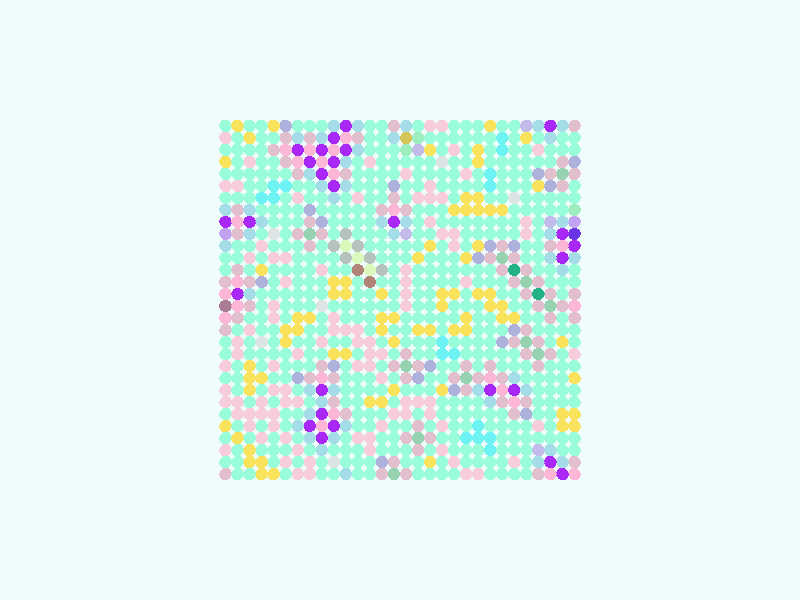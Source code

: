 global_settings {
  assumed_gamma 1
}
light_source {
  <-0.6, 1.6, 3.7>*10000
  rgb 1.3
}
camera {
  location <0,0,100>
  look_at <0,0,0>
}
background {
  color rgb < 0.87, 0.97, 0.97 >
}
sphere {
< -29.0, -29.0, 0 >, 1.0

pigment { color rgb < 0.974804615680395, 0.4708275769580271, 0.6694830395653912 >
}}
sphere {
< -29.0, -27.0, 0 >, 1.0

pigment { color rgb < 0.7579292050012059, 0.5228766240243136, 0.6078314420930729 >
}}
sphere {
< -29.0, -25.0, 0 >, 1.0

pigment { color rgb < 0.31889678812266165, 0.980758699455866, 0.7032759193131787 >
}}
sphere {
< -29.0, -23.0, 0 >, 1.0

pigment { color rgb < 0.31889678812266165, 0.980758699455866, 0.7032759193131787 >
}}
sphere {
< -29.0, -21.0, 0 >, 1.0

pigment { color rgb < 0.948506330151427, 0.7661254329815048, 0.10823200953095247 >
}}
sphere {
< -29.0, -19.0, 0 >, 1.0

pigment { color rgb < 0.948506330151427, 0.7661254329815048, 0.10823200953095247 >
}}
sphere {
< -29.0, -17.0, 0 >, 1.0

pigment { color rgb < 0.31889678812266165, 0.980758699455866, 0.7032759193131787 >
}}
sphere {
< -29.0, -15.0, 0 >, 1.0

pigment { color rgb < 0.31889678812266165, 0.980758699455866, 0.7032759193131787 >
}}
sphere {
< -29.0, -13.0, 0 >, 1.0

pigment { color rgb < 0.948506330151427, 0.7661254329815048, 0.10823200953095247 >
}}
sphere {
< -29.0, -11.0, 0 >, 1.0

pigment { color rgb < 0.31889678812266165, 0.980758699455866, 0.7032759193131787 >
}}
sphere {
< -29.0, -9.0, 0 >, 1.0

pigment { color rgb < 0.9268473106736794, 0.6121178934467841, 0.7082888788785782 >
}}
sphere {
< -29.0, -7.0, 0 >, 1.0

pigment { color rgb < 0.31889678812266165, 0.980758699455866, 0.7032759193131787 >
}}
sphere {
< -29.0, -5.0, 0 >, 1.0

pigment { color rgb < 0.31889678812266165, 0.980758699455866, 0.7032759193131787 >
}}
sphere {
< -29.0, -3.0, 0 >, 1.0

pigment { color rgb < 0.7579292050012059, 0.5228766240243136, 0.6078314420930729 >
}}
sphere {
< -29.0, -1.0, 0 >, 1.0

pigment { color rgb < 0.974804615680395, 0.4708275769580271, 0.6694830395653912 >
}}
sphere {
< -29.0, 1.0, 0 >, 1.0

pigment { color rgb < 0.7579292050012059, 0.5228766240243136, 0.6078314420930729 >
}}
sphere {
< -29.0, 3.0, 0 >, 1.0

pigment { color rgb < 0.31889678812266165, 0.980758699455866, 0.7032759193131787 >
}}
sphere {
< -29.0, 5.0, 0 >, 1.0

pigment { color rgb < 0.31889678812266165, 0.980758699455866, 0.7032759193131787 >
}}
sphere {
< -29.0, 7.0, 0 >, 1.0

pigment { color rgb < 0.3734352881723366, 0.7175329370866225, 0.8002580600215451 >
}}
sphere {
< -29.0, 9.0, 0 >, 1.0

pigment { color rgb < 0.4042295219163504, 0.02111184242308195, 0.9214378652456207 >
}}
sphere {
< -29.0, 11.0, 0 >, 1.0

pigment { color rgb < 0.14381498912481494, 0.03672288149484626, 0.7868918489689034 >
}}
sphere {
< -29.0, 13.0, 0 >, 1.0

pigment { color rgb < 0.5415296764732572, 0.36506830859173056, 0.8840537044120262 >
}}
sphere {
< -29.0, 15.0, 0 >, 1.0

pigment { color rgb < 0.33497336804010647, 0.8449755304936114, 0.5183682457737588 >
}}
sphere {
< -29.0, 17.0, 0 >, 1.0

pigment { color rgb < 0.31889678812266165, 0.980758699455866, 0.7032759193131787 >
}}
sphere {
< -29.0, 19.0, 0 >, 1.0

pigment { color rgb < 0.31889678812266165, 0.980758699455866, 0.7032759193131787 >
}}
sphere {
< -29.0, 21.0, 0 >, 1.0

pigment { color rgb < 0.7579292050012059, 0.5228766240243136, 0.6078314420930729 >
}}
sphere {
< -29.0, 23.0, 0 >, 1.0

pigment { color rgb < 0.41719872750117337, 0.437732357974032, 0.7114087425755553 >
}}
sphere {
< -29.0, 25.0, 0 >, 1.0

pigment { color rgb < 0.31889678812266165, 0.980758699455866, 0.7032759193131787 >
}}
sphere {
< -29.0, 27.0, 0 >, 1.0

pigment { color rgb < 0.31889678812266165, 0.980758699455866, 0.7032759193131787 >
}}
sphere {
< -29.0, 29.0, 0 >, 1.0

pigment { color rgb < 0.7579292050012059, 0.5228766240243136, 0.6078314420930729 >
}}
sphere {
< -27.0, -29.0, 0 >, 1.0

pigment { color rgb < 0.4042295219163504, 0.02111184242308195, 0.9214378652456207 >
}}
sphere {
< -27.0, -27.0, 0 >, 1.0

pigment { color rgb < 0.3734352881723366, 0.7175329370866225, 0.8002580600215451 >
}}
sphere {
< -27.0, -25.0, 0 >, 1.0

pigment { color rgb < 0.31889678812266165, 0.980758699455866, 0.7032759193131787 >
}}
sphere {
< -27.0, -23.0, 0 >, 1.0

pigment { color rgb < 0.31889678812266165, 0.980758699455866, 0.7032759193131787 >
}}
sphere {
< -27.0, -21.0, 0 >, 1.0

pigment { color rgb < 0.948506330151427, 0.7661254329815048, 0.10823200953095247 >
}}
sphere {
< -27.0, -19.0, 0 >, 1.0

pigment { color rgb < 0.948506330151427, 0.7661254329815048, 0.10823200953095247 >
}}
sphere {
< -27.0, -17.0, 0 >, 1.0

pigment { color rgb < 0.31889678812266165, 0.980758699455866, 0.7032759193131787 >
}}
sphere {
< -27.0, -15.0, 0 >, 1.0

pigment { color rgb < 0.31889678812266165, 0.980758699455866, 0.7032759193131787 >
}}
sphere {
< -27.0, -13.0, 0 >, 1.0

pigment { color rgb < 0.31889678812266165, 0.980758699455866, 0.7032759193131787 >
}}
sphere {
< -27.0, -11.0, 0 >, 1.0

pigment { color rgb < 0.31889678812266165, 0.980758699455866, 0.7032759193131787 >
}}
sphere {
< -27.0, -9.0, 0 >, 1.0

pigment { color rgb < 0.31889678812266165, 0.980758699455866, 0.7032759193131787 >
}}
sphere {
< -27.0, -7.0, 0 >, 1.0

pigment { color rgb < 0.948506330151427, 0.7661254329815048, 0.10823200953095247 >
}}
sphere {
< -27.0, -5.0, 0 >, 1.0

pigment { color rgb < 0.31889678812266165, 0.980758699455866, 0.7032759193131787 >
}}
sphere {
< -27.0, -3.0, 0 >, 1.0

pigment { color rgb < 0.31889678812266165, 0.980758699455866, 0.7032759193131787 >
}}
sphere {
< -27.0, -1.0, 0 >, 1.0

pigment { color rgb < 0.7579292050012059, 0.5228766240243136, 0.6078314420930729 >
}}
sphere {
< -27.0, 1.0, 0 >, 1.0

pigment { color rgb < 0.31889678812266165, 0.980758699455866, 0.7032759193131787 >
}}
sphere {
< -27.0, 3.0, 0 >, 1.0

pigment { color rgb < 0.31889678812266165, 0.980758699455866, 0.7032759193131787 >
}}
sphere {
< -27.0, 5.0, 0 >, 1.0

pigment { color rgb < 0.3734352881723366, 0.7175329370866225, 0.8002580600215451 >
}}
sphere {
< -27.0, 7.0, 0 >, 1.0

pigment { color rgb < 0.4042295219163504, 0.02111184242308195, 0.9214378652456207 >
}}
sphere {
< -27.0, 9.0, 0 >, 1.0

pigment { color rgb < 0.974804615680395, 0.4708275769580271, 0.6694830395653912 >
}}
sphere {
< -27.0, 11.0, 0 >, 1.0

pigment { color rgb < 0.4042295219163504, 0.02111184242308195, 0.9214378652456207 >
}}
sphere {
< -27.0, 13.0, 0 >, 1.0

pigment { color rgb < 0.3734352881723366, 0.7175329370866225, 0.8002580600215451 >
}}
sphere {
< -27.0, 15.0, 0 >, 1.0

pigment { color rgb < 0.31889678812266165, 0.980758699455866, 0.7032759193131787 >
}}
sphere {
< -27.0, 17.0, 0 >, 1.0

pigment { color rgb < 0.31889678812266165, 0.980758699455866, 0.7032759193131787 >
}}
sphere {
< -27.0, 19.0, 0 >, 1.0

pigment { color rgb < 0.7579292050012059, 0.5228766240243136, 0.6078314420930729 >
}}
sphere {
< -27.0, 21.0, 0 >, 1.0

pigment { color rgb < 0.3082082026054854, 0.6507717589253331, 0.431716094663931 >
}}
sphere {
< -27.0, 23.0, 0 >, 1.0

pigment { color rgb < 0.7579292050012059, 0.5228766240243136, 0.6078314420930729 >
}}
sphere {
< -27.0, 25.0, 0 >, 1.0

pigment { color rgb < 0.31889678812266165, 0.980758699455866, 0.7032759193131787 >
}}
sphere {
< -27.0, 27.0, 0 >, 1.0

pigment { color rgb < 0.31889678812266165, 0.980758699455866, 0.7032759193131787 >
}}
sphere {
< -27.0, 29.0, 0 >, 1.0

pigment { color rgb < 0.3734352881723366, 0.7175329370866225, 0.8002580600215451 >
}}
sphere {
< -25.0, -29.0, 0 >, 1.0

pigment { color rgb < 0.974804615680395, 0.4708275769580271, 0.6694830395653912 >
}}
sphere {
< -25.0, -27.0, 0 >, 1.0

pigment { color rgb < 0.4042295219163504, 0.02111184242308195, 0.9214378652456207 >
}}
sphere {
< -25.0, -25.0, 0 >, 1.0

pigment { color rgb < 0.3734352881723366, 0.7175329370866225, 0.8002580600215451 >
}}
sphere {
< -25.0, -23.0, 0 >, 1.0

pigment { color rgb < 0.31889678812266165, 0.980758699455866, 0.7032759193131787 >
}}
sphere {
< -25.0, -21.0, 0 >, 1.0

pigment { color rgb < 0.31889678812266165, 0.980758699455866, 0.7032759193131787 >
}}
sphere {
< -25.0, -19.0, 0 >, 1.0

pigment { color rgb < 0.31889678812266165, 0.980758699455866, 0.7032759193131787 >
}}
sphere {
< -25.0, -17.0, 0 >, 1.0

pigment { color rgb < 0.31889678812266165, 0.980758699455866, 0.7032759193131787 >
}}
sphere {
< -25.0, -15.0, 0 >, 1.0

pigment { color rgb < 0.31889678812266165, 0.980758699455866, 0.7032759193131787 >
}}
sphere {
< -25.0, -13.0, 0 >, 1.0

pigment { color rgb < 0.31889678812266165, 0.980758699455866, 0.7032759193131787 >
}}
sphere {
< -25.0, -11.0, 0 >, 1.0

pigment { color rgb < 0.31889678812266165, 0.980758699455866, 0.7032759193131787 >
}}
sphere {
< -25.0, -9.0, 0 >, 1.0

pigment { color rgb < 0.7579292050012059, 0.5228766240243136, 0.6078314420930729 >
}}
sphere {
< -25.0, -7.0, 0 >, 1.0

pigment { color rgb < 0.31889678812266165, 0.980758699455866, 0.7032759193131787 >
}}
sphere {
< -25.0, -5.0, 0 >, 1.0

pigment { color rgb < 0.31889678812266165, 0.980758699455866, 0.7032759193131787 >
}}
sphere {
< -25.0, -3.0, 0 >, 1.0

pigment { color rgb < 0.7579292050012059, 0.5228766240243136, 0.6078314420930729 >
}}
sphere {
< -25.0, -1.0, 0 >, 1.0

pigment { color rgb < 0.3082082026054854, 0.6507717589253331, 0.431716094663931 >
}}
sphere {
< -25.0, 1.0, 0 >, 1.0

pigment { color rgb < 0.7579292050012059, 0.5228766240243136, 0.6078314420930729 >
}}
sphere {
< -25.0, 3.0, 0 >, 1.0

pigment { color rgb < 0.31889678812266165, 0.980758699455866, 0.7032759193131787 >
}}
sphere {
< -25.0, 5.0, 0 >, 1.0

pigment { color rgb < 0.31889678812266165, 0.980758699455866, 0.7032759193131787 >
}}
sphere {
< -25.0, 7.0, 0 >, 1.0

pigment { color rgb < 0.3734352881723366, 0.7175329370866225, 0.8002580600215451 >
}}
sphere {
< -25.0, 9.0, 0 >, 1.0

pigment { color rgb < 0.7579292050012059, 0.5228766240243136, 0.6078314420930729 >
}}
sphere {
< -25.0, 11.0, 0 >, 1.0

pigment { color rgb < 0.3734352881723366, 0.7175329370866225, 0.8002580600215451 >
}}
sphere {
< -25.0, 13.0, 0 >, 1.0

pigment { color rgb < 0.5429564339058414, 0.5001022128813355, 0.8190504506443229 >
}}
sphere {
< -25.0, 15.0, 0 >, 1.0

pigment { color rgb < 0.31889678812266165, 0.980758699455866, 0.7032759193131787 >
}}
sphere {
< -25.0, 17.0, 0 >, 1.0

pigment { color rgb < 0.31889678812266165, 0.980758699455866, 0.7032759193131787 >
}}
sphere {
< -25.0, 19.0, 0 >, 1.0

pigment { color rgb < 0.41719872750117337, 0.437732357974032, 0.7114087425755553 >
}}
sphere {
< -25.0, 21.0, 0 >, 1.0

pigment { color rgb < 0.7579292050012059, 0.5228766240243136, 0.6078314420930729 >
}}
sphere {
< -25.0, 23.0, 0 >, 1.0

pigment { color rgb < 0.31889678812266165, 0.980758699455866, 0.7032759193131787 >
}}
sphere {
< -25.0, 25.0, 0 >, 1.0

pigment { color rgb < 0.31889678812266165, 0.980758699455866, 0.7032759193131787 >
}}
sphere {
< -25.0, 27.0, 0 >, 1.0

pigment { color rgb < 0.3734352881723366, 0.7175329370866225, 0.8002580600215451 >
}}
sphere {
< -25.0, 29.0, 0 >, 1.0

pigment { color rgb < 0.4042295219163504, 0.02111184242308195, 0.9214378652456207 >
}}
sphere {
< -23.0, -29.0, 0 >, 1.0

pigment { color rgb < 0.7579292050012059, 0.5228766240243136, 0.6078314420930729 >
}}
sphere {
< -23.0, -27.0, 0 >, 1.0

pigment { color rgb < 0.3734352881723366, 0.7175329370866225, 0.8002580600215451 >
}}
sphere {
< -23.0, -25.0, 0 >, 1.0

pigment { color rgb < 0.5429564339058414, 0.5001022128813355, 0.8190504506443229 >
}}
sphere {
< -23.0, -23.0, 0 >, 1.0

pigment { color rgb < 0.31889678812266165, 0.980758699455866, 0.7032759193131787 >
}}
sphere {
< -23.0, -21.0, 0 >, 1.0

pigment { color rgb < 0.9268473106736794, 0.6121178934467841, 0.7082888788785782 >
}}
sphere {
< -23.0, -19.0, 0 >, 1.0

pigment { color rgb < 0.31889678812266165, 0.980758699455866, 0.7032759193131787 >
}}
sphere {
< -23.0, -17.0, 0 >, 1.0

pigment { color rgb < 0.31889678812266165, 0.980758699455866, 0.7032759193131787 >
}}
sphere {
< -23.0, -15.0, 0 >, 1.0

pigment { color rgb < 0.31889678812266165, 0.980758699455866, 0.7032759193131787 >
}}
sphere {
< -23.0, -13.0, 0 >, 1.0

pigment { color rgb < 0.31889678812266165, 0.980758699455866, 0.7032759193131787 >
}}
sphere {
< -23.0, -11.0, 0 >, 1.0

pigment { color rgb < 0.7579292050012059, 0.5228766240243136, 0.6078314420930729 >
}}
sphere {
< -23.0, -9.0, 0 >, 1.0

pigment { color rgb < 0.3082082026054854, 0.6507717589253331, 0.431716094663931 >
}}
sphere {
< -23.0, -7.0, 0 >, 1.0

pigment { color rgb < 0.7579292050012059, 0.5228766240243136, 0.6078314420930729 >
}}
sphere {
< -23.0, -5.0, 0 >, 1.0

pigment { color rgb < 0.31889678812266165, 0.980758699455866, 0.7032759193131787 >
}}
sphere {
< -23.0, -3.0, 0 >, 1.0

pigment { color rgb < 0.31889678812266165, 0.980758699455866, 0.7032759193131787 >
}}
sphere {
< -23.0, -1.0, 0 >, 1.0

pigment { color rgb < 0.7579292050012059, 0.5228766240243136, 0.6078314420930729 >
}}
sphere {
< -23.0, 1.0, 0 >, 1.0

pigment { color rgb < 0.016700940457631375, 0.4406481821586212, 0.23753034886157853 >
}}
sphere {
< -23.0, 3.0, 0 >, 1.0

pigment { color rgb < 0.7579292050012059, 0.5228766240243136, 0.6078314420930729 >
}}
sphere {
< -23.0, 5.0, 0 >, 1.0

pigment { color rgb < 0.31889678812266165, 0.980758699455866, 0.7032759193131787 >
}}
sphere {
< -23.0, 7.0, 0 >, 1.0

pigment { color rgb < 0.31889678812266165, 0.980758699455866, 0.7032759193131787 >
}}
sphere {
< -23.0, 9.0, 0 >, 1.0

pigment { color rgb < 0.31889678812266165, 0.980758699455866, 0.7032759193131787 >
}}
sphere {
< -23.0, 11.0, 0 >, 1.0

pigment { color rgb < 0.31889678812266165, 0.980758699455866, 0.7032759193131787 >
}}
sphere {
< -23.0, 13.0, 0 >, 1.0

pigment { color rgb < 0.31889678812266165, 0.980758699455866, 0.7032759193131787 >
}}
sphere {
< -23.0, 15.0, 0 >, 1.0

pigment { color rgb < 0.31889678812266165, 0.980758699455866, 0.7032759193131787 >
}}
sphere {
< -23.0, 17.0, 0 >, 1.0

pigment { color rgb < 0.31889678812266165, 0.980758699455866, 0.7032759193131787 >
}}
sphere {
< -23.0, 19.0, 0 >, 1.0

pigment { color rgb < 0.948506330151427, 0.7661254329815048, 0.10823200953095247 >
}}
sphere {
< -23.0, 21.0, 0 >, 1.0

pigment { color rgb < 0.41719872750117337, 0.437732357974032, 0.7114087425755553 >
}}
sphere {
< -23.0, 23.0, 0 >, 1.0

pigment { color rgb < 0.31889678812266165, 0.980758699455866, 0.7032759193131787 >
}}
sphere {
< -23.0, 25.0, 0 >, 1.0

pigment { color rgb < 0.9268473106736794, 0.6121178934467841, 0.7082888788785782 >
}}
sphere {
< -23.0, 27.0, 0 >, 1.0

pigment { color rgb < 0.31889678812266165, 0.980758699455866, 0.7032759193131787 >
}}
sphere {
< -23.0, 29.0, 0 >, 1.0

pigment { color rgb < 0.3734352881723366, 0.7175329370866225, 0.8002580600215451 >
}}
sphere {
< -21.0, -29.0, 0 >, 1.0

pigment { color rgb < 0.31889678812266165, 0.980758699455866, 0.7032759193131787 >
}}
sphere {
< -21.0, -27.0, 0 >, 1.0

pigment { color rgb < 0.31889678812266165, 0.980758699455866, 0.7032759193131787 >
}}
sphere {
< -21.0, -25.0, 0 >, 1.0

pigment { color rgb < 0.31889678812266165, 0.980758699455866, 0.7032759193131787 >
}}
sphere {
< -21.0, -23.0, 0 >, 1.0

pigment { color rgb < 0.31889678812266165, 0.980758699455866, 0.7032759193131787 >
}}
sphere {
< -21.0, -21.0, 0 >, 1.0

pigment { color rgb < 0.31889678812266165, 0.980758699455866, 0.7032759193131787 >
}}
sphere {
< -21.0, -19.0, 0 >, 1.0

pigment { color rgb < 0.41719872750117337, 0.437732357974032, 0.7114087425755553 >
}}
sphere {
< -21.0, -17.0, 0 >, 1.0

pigment { color rgb < 0.7579292050012059, 0.5228766240243136, 0.6078314420930729 >
}}
sphere {
< -21.0, -15.0, 0 >, 1.0

pigment { color rgb < 0.3734352881723366, 0.7175329370866225, 0.8002580600215451 >
}}
sphere {
< -21.0, -13.0, 0 >, 1.0

pigment { color rgb < 0.31889678812266165, 0.980758699455866, 0.7032759193131787 >
}}
sphere {
< -21.0, -11.0, 0 >, 1.0

pigment { color rgb < 0.31889678812266165, 0.980758699455866, 0.7032759193131787 >
}}
sphere {
< -21.0, -9.0, 0 >, 1.0

pigment { color rgb < 0.7579292050012059, 0.5228766240243136, 0.6078314420930729 >
}}
sphere {
< -21.0, -7.0, 0 >, 1.0

pigment { color rgb < 0.3082082026054854, 0.6507717589253331, 0.431716094663931 >
}}
sphere {
< -21.0, -5.0, 0 >, 1.0

pigment { color rgb < 0.7579292050012059, 0.5228766240243136, 0.6078314420930729 >
}}
sphere {
< -21.0, -3.0, 0 >, 1.0

pigment { color rgb < 0.31889678812266165, 0.980758699455866, 0.7032759193131787 >
}}
sphere {
< -21.0, -1.0, 0 >, 1.0

pigment { color rgb < 0.31889678812266165, 0.980758699455866, 0.7032759193131787 >
}}
sphere {
< -21.0, 1.0, 0 >, 1.0

pigment { color rgb < 0.7579292050012059, 0.5228766240243136, 0.6078314420930729 >
}}
sphere {
< -21.0, 3.0, 0 >, 1.0

pigment { color rgb < 0.3082082026054854, 0.6507717589253331, 0.431716094663931 >
}}
sphere {
< -21.0, 5.0, 0 >, 1.0

pigment { color rgb < 0.7579292050012059, 0.5228766240243136, 0.6078314420930729 >
}}
sphere {
< -21.0, 7.0, 0 >, 1.0

pigment { color rgb < 0.31889678812266165, 0.980758699455866, 0.7032759193131787 >
}}
sphere {
< -21.0, 9.0, 0 >, 1.0

pigment { color rgb < 0.31889678812266165, 0.980758699455866, 0.7032759193131787 >
}}
sphere {
< -21.0, 11.0, 0 >, 1.0

pigment { color rgb < 0.9268473106736794, 0.6121178934467841, 0.7082888788785782 >
}}
sphere {
< -21.0, 13.0, 0 >, 1.0

pigment { color rgb < 0.9268473106736794, 0.6121178934467841, 0.7082888788785782 >
}}
sphere {
< -21.0, 15.0, 0 >, 1.0

pigment { color rgb < 0.31889678812266165, 0.980758699455866, 0.7032759193131787 >
}}
sphere {
< -21.0, 17.0, 0 >, 1.0

pigment { color rgb < 0.31889678812266165, 0.980758699455866, 0.7032759193131787 >
}}
sphere {
< -21.0, 19.0, 0 >, 1.0

pigment { color rgb < 0.31889678812266165, 0.980758699455866, 0.7032759193131787 >
}}
sphere {
< -21.0, 21.0, 0 >, 1.0

pigment { color rgb < 0.31889678812266165, 0.980758699455866, 0.7032759193131787 >
}}
sphere {
< -21.0, 23.0, 0 >, 1.0

pigment { color rgb < 0.31889678812266165, 0.980758699455866, 0.7032759193131787 >
}}
sphere {
< -21.0, 25.0, 0 >, 1.0

pigment { color rgb < 0.31889678812266165, 0.980758699455866, 0.7032759193131787 >
}}
sphere {
< -21.0, 27.0, 0 >, 1.0

pigment { color rgb < 0.948506330151427, 0.7661254329815048, 0.10823200953095247 >
}}
sphere {
< -21.0, 29.0, 0 >, 1.0

pigment { color rgb < 0.5429564339058414, 0.5001022128813355, 0.8190504506443229 >
}}
sphere {
< -19.0, -29.0, 0 >, 1.0

pigment { color rgb < 0.31889678812266165, 0.980758699455866, 0.7032759193131787 >
}}
sphere {
< -19.0, -27.0, 0 >, 1.0

pigment { color rgb < 0.9268473106736794, 0.6121178934467841, 0.7082888788785782 >
}}
sphere {
< -19.0, -25.0, 0 >, 1.0

pigment { color rgb < 0.31889678812266165, 0.980758699455866, 0.7032759193131787 >
}}
sphere {
< -19.0, -23.0, 0 >, 1.0

pigment { color rgb < 0.31889678812266165, 0.980758699455866, 0.7032759193131787 >
}}
sphere {
< -19.0, -21.0, 0 >, 1.0

pigment { color rgb < 0.31889678812266165, 0.980758699455866, 0.7032759193131787 >
}}
sphere {
< -19.0, -19.0, 0 >, 1.0

pigment { color rgb < 0.7579292050012059, 0.5228766240243136, 0.6078314420930729 >
}}
sphere {
< -19.0, -17.0, 0 >, 1.0

pigment { color rgb < 0.974804615680395, 0.4708275769580271, 0.6694830395653912 >
}}
sphere {
< -19.0, -15.0, 0 >, 1.0

pigment { color rgb < 0.4042295219163504, 0.02111184242308195, 0.9214378652456207 >
}}
sphere {
< -19.0, -13.0, 0 >, 1.0

pigment { color rgb < 0.3734352881723366, 0.7175329370866225, 0.8002580600215451 >
}}
sphere {
< -19.0, -11.0, 0 >, 1.0

pigment { color rgb < 0.31889678812266165, 0.980758699455866, 0.7032759193131787 >
}}
sphere {
< -19.0, -9.0, 0 >, 1.0

pigment { color rgb < 0.31889678812266165, 0.980758699455866, 0.7032759193131787 >
}}
sphere {
< -19.0, -7.0, 0 >, 1.0

pigment { color rgb < 0.7579292050012059, 0.5228766240243136, 0.6078314420930729 >
}}
sphere {
< -19.0, -5.0, 0 >, 1.0

pigment { color rgb < 0.41719872750117337, 0.437732357974032, 0.7114087425755553 >
}}
sphere {
< -19.0, -3.0, 0 >, 1.0

pigment { color rgb < 0.948506330151427, 0.7661254329815048, 0.10823200953095247 >
}}
sphere {
< -19.0, -1.0, 0 >, 1.0

pigment { color rgb < 0.31889678812266165, 0.980758699455866, 0.7032759193131787 >
}}
sphere {
< -19.0, 1.0, 0 >, 1.0

pigment { color rgb < 0.31889678812266165, 0.980758699455866, 0.7032759193131787 >
}}
sphere {
< -19.0, 3.0, 0 >, 1.0

pigment { color rgb < 0.7579292050012059, 0.5228766240243136, 0.6078314420930729 >
}}
sphere {
< -19.0, 5.0, 0 >, 1.0

pigment { color rgb < 0.016700940457631375, 0.4406481821586212, 0.23753034886157853 >
}}
sphere {
< -19.0, 7.0, 0 >, 1.0

pigment { color rgb < 0.7579292050012059, 0.5228766240243136, 0.6078314420930729 >
}}
sphere {
< -19.0, 9.0, 0 >, 1.0

pigment { color rgb < 0.41719872750117337, 0.437732357974032, 0.7114087425755553 >
}}
sphere {
< -19.0, 11.0, 0 >, 1.0

pigment { color rgb < 0.31889678812266165, 0.980758699455866, 0.7032759193131787 >
}}
sphere {
< -19.0, 13.0, 0 >, 1.0

pigment { color rgb < 0.31889678812266165, 0.980758699455866, 0.7032759193131787 >
}}
sphere {
< -19.0, 15.0, 0 >, 1.0

pigment { color rgb < 0.31889678812266165, 0.980758699455866, 0.7032759193131787 >
}}
sphere {
< -19.0, 17.0, 0 >, 1.0

pigment { color rgb < 0.7228186949345068, 0.7779719497350904, 0.7668655668135115 >
}}
sphere {
< -19.0, 19.0, 0 >, 1.0

pigment { color rgb < 0.31889678812266165, 0.980758699455866, 0.7032759193131787 >
}}
sphere {
< -19.0, 21.0, 0 >, 1.0

pigment { color rgb < 0.31889678812266165, 0.980758699455866, 0.7032759193131787 >
}}
sphere {
< -19.0, 23.0, 0 >, 1.0

pigment { color rgb < 0.31889678812266165, 0.980758699455866, 0.7032759193131787 >
}}
sphere {
< -19.0, 25.0, 0 >, 1.0

pigment { color rgb < 0.31889678812266165, 0.980758699455866, 0.7032759193131787 >
}}
sphere {
< -19.0, 27.0, 0 >, 1.0

pigment { color rgb < 0.31889678812266165, 0.980758699455866, 0.7032759193131787 >
}}
sphere {
< -19.0, 29.0, 0 >, 1.0

pigment { color rgb < 0.31889678812266165, 0.980758699455866, 0.7032759193131787 >
}}
sphere {
< -17.0, -29.0, 0 >, 1.0

pigment { color rgb < 0.31889678812266165, 0.980758699455866, 0.7032759193131787 >
}}
sphere {
< -17.0, -27.0, 0 >, 1.0

pigment { color rgb < 0.31889678812266165, 0.980758699455866, 0.7032759193131787 >
}}
sphere {
< -17.0, -25.0, 0 >, 1.0

pigment { color rgb < 0.31889678812266165, 0.980758699455866, 0.7032759193131787 >
}}
sphere {
< -17.0, -23.0, 0 >, 1.0

pigment { color rgb < 0.31889678812266165, 0.980758699455866, 0.7032759193131787 >
}}
sphere {
< -17.0, -21.0, 0 >, 1.0

pigment { color rgb < 0.31889678812266165, 0.980758699455866, 0.7032759193131787 >
}}
sphere {
< -17.0, -19.0, 0 >, 1.0

pigment { color rgb < 0.31889678812266165, 0.980758699455866, 0.7032759193131787 >
}}
sphere {
< -17.0, -17.0, 0 >, 1.0

pigment { color rgb < 0.7579292050012059, 0.5228766240243136, 0.6078314420930729 >
}}
sphere {
< -17.0, -15.0, 0 >, 1.0

pigment { color rgb < 0.974804615680395, 0.4708275769580271, 0.6694830395653912 >
}}
sphere {
< -17.0, -13.0, 0 >, 1.0

pigment { color rgb < 0.7579292050012059, 0.5228766240243136, 0.6078314420930729 >
}}
sphere {
< -17.0, -11.0, 0 >, 1.0

pigment { color rgb < 0.31889678812266165, 0.980758699455866, 0.7032759193131787 >
}}
sphere {
< -17.0, -9.0, 0 >, 1.0

pigment { color rgb < 0.31889678812266165, 0.980758699455866, 0.7032759193131787 >
}}
sphere {
< -17.0, -7.0, 0 >, 1.0

pigment { color rgb < 0.41719872750117337, 0.437732357974032, 0.7114087425755553 >
}}
sphere {
< -17.0, -5.0, 0 >, 1.0

pigment { color rgb < 0.31889678812266165, 0.980758699455866, 0.7032759193131787 >
}}
sphere {
< -17.0, -3.0, 0 >, 1.0

pigment { color rgb < 0.948506330151427, 0.7661254329815048, 0.10823200953095247 >
}}
sphere {
< -17.0, -1.0, 0 >, 1.0

pigment { color rgb < 0.948506330151427, 0.7661254329815048, 0.10823200953095247 >
}}
sphere {
< -17.0, 1.0, 0 >, 1.0

pigment { color rgb < 0.31889678812266165, 0.980758699455866, 0.7032759193131787 >
}}
sphere {
< -17.0, 3.0, 0 >, 1.0

pigment { color rgb < 0.31889678812266165, 0.980758699455866, 0.7032759193131787 >
}}
sphere {
< -17.0, 5.0, 0 >, 1.0

pigment { color rgb < 0.7579292050012059, 0.5228766240243136, 0.6078314420930729 >
}}
sphere {
< -17.0, 7.0, 0 >, 1.0

pigment { color rgb < 0.3082082026054854, 0.6507717589253331, 0.431716094663931 >
}}
sphere {
< -17.0, 9.0, 0 >, 1.0

pigment { color rgb < 0.7579292050012059, 0.5228766240243136, 0.6078314420930729 >
}}
sphere {
< -17.0, 11.0, 0 >, 1.0

pigment { color rgb < 0.31889678812266165, 0.980758699455866, 0.7032759193131787 >
}}
sphere {
< -17.0, 13.0, 0 >, 1.0

pigment { color rgb < 0.31889678812266165, 0.980758699455866, 0.7032759193131787 >
}}
sphere {
< -17.0, 15.0, 0 >, 1.0

pigment { color rgb < 0.948506330151427, 0.7661254329815048, 0.10823200953095247 >
}}
sphere {
< -17.0, 17.0, 0 >, 1.0

pigment { color rgb < 0.31889678812266165, 0.980758699455866, 0.7032759193131787 >
}}
sphere {
< -17.0, 19.0, 0 >, 1.0

pigment { color rgb < 0.31889678812266165, 0.980758699455866, 0.7032759193131787 >
}}
sphere {
< -17.0, 21.0, 0 >, 1.0

pigment { color rgb < 0.31889678812266165, 0.980758699455866, 0.7032759193131787 >
}}
sphere {
< -17.0, 23.0, 0 >, 1.0

pigment { color rgb < 0.31889678812266165, 0.980758699455866, 0.7032759193131787 >
}}
sphere {
< -17.0, 25.0, 0 >, 1.0

pigment { color rgb < 0.15731632121576689, 0.8984220341232917, 0.9067080900682428 >
}}
sphere {
< -17.0, 27.0, 0 >, 1.0

pigment { color rgb < 0.15731632121576689, 0.8984220341232917, 0.9067080900682428 >
}}
sphere {
< -17.0, 29.0, 0 >, 1.0

pigment { color rgb < 0.31889678812266165, 0.980758699455866, 0.7032759193131787 >
}}
sphere {
< -15.0, -29.0, 0 >, 1.0

pigment { color rgb < 0.31889678812266165, 0.980758699455866, 0.7032759193131787 >
}}
sphere {
< -15.0, -27.0, 0 >, 1.0

pigment { color rgb < 0.31889678812266165, 0.980758699455866, 0.7032759193131787 >
}}
sphere {
< -15.0, -25.0, 0 >, 1.0

pigment { color rgb < 0.15731632121576689, 0.8984220341232917, 0.9067080900682428 >
}}
sphere {
< -15.0, -23.0, 0 >, 1.0

pigment { color rgb < 0.15731632121576689, 0.8984220341232917, 0.9067080900682428 >
}}
sphere {
< -15.0, -21.0, 0 >, 1.0

pigment { color rgb < 0.31889678812266165, 0.980758699455866, 0.7032759193131787 >
}}
sphere {
< -15.0, -19.0, 0 >, 1.0

pigment { color rgb < 0.31889678812266165, 0.980758699455866, 0.7032759193131787 >
}}
sphere {
< -15.0, -17.0, 0 >, 1.0

pigment { color rgb < 0.3734352881723366, 0.7175329370866225, 0.8002580600215451 >
}}
sphere {
< -15.0, -15.0, 0 >, 1.0

pigment { color rgb < 0.4042295219163504, 0.02111184242308195, 0.9214378652456207 >
}}
sphere {
< -15.0, -13.0, 0 >, 1.0

pigment { color rgb < 0.974804615680395, 0.4708275769580271, 0.6694830395653912 >
}}
sphere {
< -15.0, -11.0, 0 >, 1.0

pigment { color rgb < 0.7579292050012059, 0.5228766240243136, 0.6078314420930729 >
}}
sphere {
< -15.0, -9.0, 0 >, 1.0

pigment { color rgb < 0.31889678812266165, 0.980758699455866, 0.7032759193131787 >
}}
sphere {
< -15.0, -7.0, 0 >, 1.0

pigment { color rgb < 0.31889678812266165, 0.980758699455866, 0.7032759193131787 >
}}
sphere {
< -15.0, -5.0, 0 >, 1.0

pigment { color rgb < 0.31889678812266165, 0.980758699455866, 0.7032759193131787 >
}}
sphere {
< -15.0, -3.0, 0 >, 1.0

pigment { color rgb < 0.31889678812266165, 0.980758699455866, 0.7032759193131787 >
}}
sphere {
< -15.0, -1.0, 0 >, 1.0

pigment { color rgb < 0.948506330151427, 0.7661254329815048, 0.10823200953095247 >
}}
sphere {
< -15.0, 1.0, 0 >, 1.0

pigment { color rgb < 0.948506330151427, 0.7661254329815048, 0.10823200953095247 >
}}
sphere {
< -15.0, 3.0, 0 >, 1.0

pigment { color rgb < 0.31889678812266165, 0.980758699455866, 0.7032759193131787 >
}}
sphere {
< -15.0, 5.0, 0 >, 1.0

pigment { color rgb < 0.31889678812266165, 0.980758699455866, 0.7032759193131787 >
}}
sphere {
< -15.0, 7.0, 0 >, 1.0

pigment { color rgb < 0.7579292050012059, 0.5228766240243136, 0.6078314420930729 >
}}
sphere {
< -15.0, 9.0, 0 >, 1.0

pigment { color rgb < 0.41719872750117337, 0.437732357974032, 0.7114087425755553 >
}}
sphere {
< -15.0, 11.0, 0 >, 1.0

pigment { color rgb < 0.31889678812266165, 0.980758699455866, 0.7032759193131787 >
}}
sphere {
< -15.0, 13.0, 0 >, 1.0

pigment { color rgb < 0.31889678812266165, 0.980758699455866, 0.7032759193131787 >
}}
sphere {
< -15.0, 15.0, 0 >, 1.0

pigment { color rgb < 0.948506330151427, 0.7661254329815048, 0.10823200953095247 >
}}
sphere {
< -15.0, 17.0, 0 >, 1.0

pigment { color rgb < 0.31889678812266165, 0.980758699455866, 0.7032759193131787 >
}}
sphere {
< -15.0, 19.0, 0 >, 1.0

pigment { color rgb < 0.15731632121576689, 0.8984220341232917, 0.9067080900682428 >
}}
sphere {
< -15.0, 21.0, 0 >, 1.0

pigment { color rgb < 0.15731632121576689, 0.8984220341232917, 0.9067080900682428 >
}}
sphere {
< -15.0, 23.0, 0 >, 1.0

pigment { color rgb < 0.31889678812266165, 0.980758699455866, 0.7032759193131787 >
}}
sphere {
< -15.0, 25.0, 0 >, 1.0

pigment { color rgb < 0.31889678812266165, 0.980758699455866, 0.7032759193131787 >
}}
sphere {
< -15.0, 27.0, 0 >, 1.0

pigment { color rgb < 0.31889678812266165, 0.980758699455866, 0.7032759193131787 >
}}
sphere {
< -15.0, 29.0, 0 >, 1.0

pigment { color rgb < 0.948506330151427, 0.7661254329815048, 0.10823200953095247 >
}}
sphere {
< -13.0, -29.0, 0 >, 1.0

pigment { color rgb < 0.9268473106736794, 0.6121178934467841, 0.7082888788785782 >
}}
sphere {
< -13.0, -27.0, 0 >, 1.0

pigment { color rgb < 0.31889678812266165, 0.980758699455866, 0.7032759193131787 >
}}
sphere {
< -13.0, -25.0, 0 >, 1.0

pigment { color rgb < 0.31889678812266165, 0.980758699455866, 0.7032759193131787 >
}}
sphere {
< -13.0, -23.0, 0 >, 1.0

pigment { color rgb < 0.15731632121576689, 0.8984220341232917, 0.9067080900682428 >
}}
sphere {
< -13.0, -21.0, 0 >, 1.0

pigment { color rgb < 0.15731632121576689, 0.8984220341232917, 0.9067080900682428 >
}}
sphere {
< -13.0, -19.0, 0 >, 1.0

pigment { color rgb < 0.31889678812266165, 0.980758699455866, 0.7032759193131787 >
}}
sphere {
< -13.0, -17.0, 0 >, 1.0

pigment { color rgb < 0.31889678812266165, 0.980758699455866, 0.7032759193131787 >
}}
sphere {
< -13.0, -15.0, 0 >, 1.0

pigment { color rgb < 0.3734352881723366, 0.7175329370866225, 0.8002580600215451 >
}}
sphere {
< -13.0, -13.0, 0 >, 1.0

pigment { color rgb < 0.7579292050012059, 0.5228766240243136, 0.6078314420930729 >
}}
sphere {
< -13.0, -11.0, 0 >, 1.0

pigment { color rgb < 0.31889678812266165, 0.980758699455866, 0.7032759193131787 >
}}
sphere {
< -13.0, -9.0, 0 >, 1.0

pigment { color rgb < 0.31889678812266165, 0.980758699455866, 0.7032759193131787 >
}}
sphere {
< -13.0, -7.0, 0 >, 1.0

pigment { color rgb < 0.31889678812266165, 0.980758699455866, 0.7032759193131787 >
}}
sphere {
< -13.0, -5.0, 0 >, 1.0

pigment { color rgb < 0.31889678812266165, 0.980758699455866, 0.7032759193131787 >
}}
sphere {
< -13.0, -3.0, 0 >, 1.0

pigment { color rgb < 0.31889678812266165, 0.980758699455866, 0.7032759193131787 >
}}
sphere {
< -13.0, -1.0, 0 >, 1.0

pigment { color rgb < 0.31889678812266165, 0.980758699455866, 0.7032759193131787 >
}}
sphere {
< -13.0, 1.0, 0 >, 1.0

pigment { color rgb < 0.948506330151427, 0.7661254329815048, 0.10823200953095247 >
}}
sphere {
< -13.0, 3.0, 0 >, 1.0

pigment { color rgb < 0.31889678812266165, 0.980758699455866, 0.7032759193131787 >
}}
sphere {
< -13.0, 5.0, 0 >, 1.0

pigment { color rgb < 0.31889678812266165, 0.980758699455866, 0.7032759193131787 >
}}
sphere {
< -13.0, 7.0, 0 >, 1.0

pigment { color rgb < 0.41719872750117337, 0.437732357974032, 0.7114087425755553 >
}}
sphere {
< -13.0, 9.0, 0 >, 1.0

pigment { color rgb < 0.948506330151427, 0.7661254329815048, 0.10823200953095247 >
}}
sphere {
< -13.0, 11.0, 0 >, 1.0

pigment { color rgb < 0.31889678812266165, 0.980758699455866, 0.7032759193131787 >
}}
sphere {
< -13.0, 13.0, 0 >, 1.0

pigment { color rgb < 0.31889678812266165, 0.980758699455866, 0.7032759193131787 >
}}
sphere {
< -13.0, 15.0, 0 >, 1.0

pigment { color rgb < 0.948506330151427, 0.7661254329815048, 0.10823200953095247 >
}}
sphere {
< -13.0, 17.0, 0 >, 1.0

pigment { color rgb < 0.948506330151427, 0.7661254329815048, 0.10823200953095247 >
}}
sphere {
< -13.0, 19.0, 0 >, 1.0

pigment { color rgb < 0.31889678812266165, 0.980758699455866, 0.7032759193131787 >
}}
sphere {
< -13.0, 21.0, 0 >, 1.0

pigment { color rgb < 0.31889678812266165, 0.980758699455866, 0.7032759193131787 >
}}
sphere {
< -13.0, 23.0, 0 >, 1.0

pigment { color rgb < 0.948506330151427, 0.7661254329815048, 0.10823200953095247 >
}}
sphere {
< -13.0, 25.0, 0 >, 1.0

pigment { color rgb < 0.948506330151427, 0.7661254329815048, 0.10823200953095247 >
}}
sphere {
< -13.0, 27.0, 0 >, 1.0

pigment { color rgb < 0.31889678812266165, 0.980758699455866, 0.7032759193131787 >
}}
sphere {
< -13.0, 29.0, 0 >, 1.0

pigment { color rgb < 0.31889678812266165, 0.980758699455866, 0.7032759193131787 >
}}
sphere {
< -11.0, -29.0, 0 >, 1.0

pigment { color rgb < 0.9268473106736794, 0.6121178934467841, 0.7082888788785782 >
}}
sphere {
< -11.0, -27.0, 0 >, 1.0

pigment { color rgb < 0.31889678812266165, 0.980758699455866, 0.7032759193131787 >
}}
sphere {
< -11.0, -25.0, 0 >, 1.0

pigment { color rgb < 0.31889678812266165, 0.980758699455866, 0.7032759193131787 >
}}
sphere {
< -11.0, -23.0, 0 >, 1.0

pigment { color rgb < 0.15731632121576689, 0.8984220341232917, 0.9067080900682428 >
}}
sphere {
< -11.0, -21.0, 0 >, 1.0

pigment { color rgb < 0.31889678812266165, 0.980758699455866, 0.7032759193131787 >
}}
sphere {
< -11.0, -19.0, 0 >, 1.0

pigment { color rgb < 0.31889678812266165, 0.980758699455866, 0.7032759193131787 >
}}
sphere {
< -11.0, -17.0, 0 >, 1.0

pigment { color rgb < 0.31889678812266165, 0.980758699455866, 0.7032759193131787 >
}}
sphere {
< -11.0, -15.0, 0 >, 1.0

pigment { color rgb < 0.7579292050012059, 0.5228766240243136, 0.6078314420930729 >
}}
sphere {
< -11.0, -13.0, 0 >, 1.0

pigment { color rgb < 0.3082082026054854, 0.6507717589253331, 0.431716094663931 >
}}
sphere {
< -11.0, -11.0, 0 >, 1.0

pigment { color rgb < 0.7579292050012059, 0.5228766240243136, 0.6078314420930729 >
}}
sphere {
< -11.0, -9.0, 0 >, 1.0

pigment { color rgb < 0.31889678812266165, 0.980758699455866, 0.7032759193131787 >
}}
sphere {
< -11.0, -7.0, 0 >, 1.0

pigment { color rgb < 0.31889678812266165, 0.980758699455866, 0.7032759193131787 >
}}
sphere {
< -11.0, -5.0, 0 >, 1.0

pigment { color rgb < 0.948506330151427, 0.7661254329815048, 0.10823200953095247 >
}}
sphere {
< -11.0, -3.0, 0 >, 1.0

pigment { color rgb < 0.948506330151427, 0.7661254329815048, 0.10823200953095247 >
}}
sphere {
< -11.0, -1.0, 0 >, 1.0

pigment { color rgb < 0.31889678812266165, 0.980758699455866, 0.7032759193131787 >
}}
sphere {
< -11.0, 1.0, 0 >, 1.0

pigment { color rgb < 0.31889678812266165, 0.980758699455866, 0.7032759193131787 >
}}
sphere {
< -11.0, 3.0, 0 >, 1.0

pigment { color rgb < 0.9268473106736794, 0.6121178934467841, 0.7082888788785782 >
}}
sphere {
< -11.0, 5.0, 0 >, 1.0

pigment { color rgb < 0.31889678812266165, 0.980758699455866, 0.7032759193131787 >
}}
sphere {
< -11.0, 7.0, 0 >, 1.0

pigment { color rgb < 0.948506330151427, 0.7661254329815048, 0.10823200953095247 >
}}
sphere {
< -11.0, 9.0, 0 >, 1.0

pigment { color rgb < 0.31889678812266165, 0.980758699455866, 0.7032759193131787 >
}}
sphere {
< -11.0, 11.0, 0 >, 1.0

pigment { color rgb < 0.31889678812266165, 0.980758699455866, 0.7032759193131787 >
}}
sphere {
< -11.0, 13.0, 0 >, 1.0

pigment { color rgb < 0.31889678812266165, 0.980758699455866, 0.7032759193131787 >
}}
sphere {
< -11.0, 15.0, 0 >, 1.0

pigment { color rgb < 0.948506330151427, 0.7661254329815048, 0.10823200953095247 >
}}
sphere {
< -11.0, 17.0, 0 >, 1.0

pigment { color rgb < 0.948506330151427, 0.7661254329815048, 0.10823200953095247 >
}}
sphere {
< -11.0, 19.0, 0 >, 1.0

pigment { color rgb < 0.31889678812266165, 0.980758699455866, 0.7032759193131787 >
}}
sphere {
< -11.0, 21.0, 0 >, 1.0

pigment { color rgb < 0.9268473106736794, 0.6121178934467841, 0.7082888788785782 >
}}
sphere {
< -11.0, 23.0, 0 >, 1.0

pigment { color rgb < 0.31889678812266165, 0.980758699455866, 0.7032759193131787 >
}}
sphere {
< -11.0, 25.0, 0 >, 1.0

pigment { color rgb < 0.31889678812266165, 0.980758699455866, 0.7032759193131787 >
}}
sphere {
< -11.0, 27.0, 0 >, 1.0

pigment { color rgb < 0.31889678812266165, 0.980758699455866, 0.7032759193131787 >
}}
sphere {
< -11.0, 29.0, 0 >, 1.0

pigment { color rgb < 0.31889678812266165, 0.980758699455866, 0.7032759193131787 >
}}
sphere {
< -9.0, -29.0, 0 >, 1.0

pigment { color rgb < 0.31889678812266165, 0.980758699455866, 0.7032759193131787 >
}}
sphere {
< -9.0, -27.0, 0 >, 1.0

pigment { color rgb < 0.9268473106736794, 0.6121178934467841, 0.7082888788785782 >
}}
sphere {
< -9.0, -25.0, 0 >, 1.0

pigment { color rgb < 0.31889678812266165, 0.980758699455866, 0.7032759193131787 >
}}
sphere {
< -9.0, -23.0, 0 >, 1.0

pigment { color rgb < 0.31889678812266165, 0.980758699455866, 0.7032759193131787 >
}}
sphere {
< -9.0, -21.0, 0 >, 1.0

pigment { color rgb < 0.31889678812266165, 0.980758699455866, 0.7032759193131787 >
}}
sphere {
< -9.0, -19.0, 0 >, 1.0

pigment { color rgb < 0.31889678812266165, 0.980758699455866, 0.7032759193131787 >
}}
sphere {
< -9.0, -17.0, 0 >, 1.0

pigment { color rgb < 0.31889678812266165, 0.980758699455866, 0.7032759193131787 >
}}
sphere {
< -9.0, -15.0, 0 >, 1.0

pigment { color rgb < 0.41719872750117337, 0.437732357974032, 0.7114087425755553 >
}}
sphere {
< -9.0, -13.0, 0 >, 1.0

pigment { color rgb < 0.7579292050012059, 0.5228766240243136, 0.6078314420930729 >
}}
sphere {
< -9.0, -11.0, 0 >, 1.0

pigment { color rgb < 0.31889678812266165, 0.980758699455866, 0.7032759193131787 >
}}
sphere {
< -9.0, -9.0, 0 >, 1.0

pigment { color rgb < 0.15731632121576689, 0.8984220341232917, 0.9067080900682428 >
}}
sphere {
< -9.0, -7.0, 0 >, 1.0

pigment { color rgb < 0.31889678812266165, 0.980758699455866, 0.7032759193131787 >
}}
sphere {
< -9.0, -5.0, 0 >, 1.0

pigment { color rgb < 0.948506330151427, 0.7661254329815048, 0.10823200953095247 >
}}
sphere {
< -9.0, -3.0, 0 >, 1.0

pigment { color rgb < 0.31889678812266165, 0.980758699455866, 0.7032759193131787 >
}}
sphere {
< -9.0, -1.0, 0 >, 1.0

pigment { color rgb < 0.31889678812266165, 0.980758699455866, 0.7032759193131787 >
}}
sphere {
< -9.0, 1.0, 0 >, 1.0

pigment { color rgb < 0.948506330151427, 0.7661254329815048, 0.10823200953095247 >
}}
sphere {
< -9.0, 3.0, 0 >, 1.0

pigment { color rgb < 0.31889678812266165, 0.980758699455866, 0.7032759193131787 >
}}
sphere {
< -9.0, 5.0, 0 >, 1.0

pigment { color rgb < 0.31889678812266165, 0.980758699455866, 0.7032759193131787 >
}}
sphere {
< -9.0, 7.0, 0 >, 1.0

pigment { color rgb < 0.31889678812266165, 0.980758699455866, 0.7032759193131787 >
}}
sphere {
< -9.0, 9.0, 0 >, 1.0

pigment { color rgb < 0.9268473106736794, 0.6121178934467841, 0.7082888788785782 >
}}
sphere {
< -9.0, 11.0, 0 >, 1.0

pigment { color rgb < 0.9268473106736794, 0.6121178934467841, 0.7082888788785782 >
}}
sphere {
< -9.0, 13.0, 0 >, 1.0

pigment { color rgb < 0.31889678812266165, 0.980758699455866, 0.7032759193131787 >
}}
sphere {
< -9.0, 15.0, 0 >, 1.0

pigment { color rgb < 0.948506330151427, 0.7661254329815048, 0.10823200953095247 >
}}
sphere {
< -9.0, 17.0, 0 >, 1.0

pigment { color rgb < 0.31889678812266165, 0.980758699455866, 0.7032759193131787 >
}}
sphere {
< -9.0, 19.0, 0 >, 1.0

pigment { color rgb < 0.31889678812266165, 0.980758699455866, 0.7032759193131787 >
}}
sphere {
< -9.0, 21.0, 0 >, 1.0

pigment { color rgb < 0.31889678812266165, 0.980758699455866, 0.7032759193131787 >
}}
sphere {
< -9.0, 23.0, 0 >, 1.0

pigment { color rgb < 0.31889678812266165, 0.980758699455866, 0.7032759193131787 >
}}
sphere {
< -9.0, 25.0, 0 >, 1.0

pigment { color rgb < 0.9268473106736794, 0.6121178934467841, 0.7082888788785782 >
}}
sphere {
< -9.0, 27.0, 0 >, 1.0

pigment { color rgb < 0.31889678812266165, 0.980758699455866, 0.7032759193131787 >
}}
sphere {
< -9.0, 29.0, 0 >, 1.0

pigment { color rgb < 0.31889678812266165, 0.980758699455866, 0.7032759193131787 >
}}
sphere {
< -7.0, -29.0, 0 >, 1.0

pigment { color rgb < 0.31889678812266165, 0.980758699455866, 0.7032759193131787 >
}}
sphere {
< -7.0, -27.0, 0 >, 1.0

pigment { color rgb < 0.31889678812266165, 0.980758699455866, 0.7032759193131787 >
}}
sphere {
< -7.0, -25.0, 0 >, 1.0

pigment { color rgb < 0.9268473106736794, 0.6121178934467841, 0.7082888788785782 >
}}
sphere {
< -7.0, -23.0, 0 >, 1.0

pigment { color rgb < 0.31889678812266165, 0.980758699455866, 0.7032759193131787 >
}}
sphere {
< -7.0, -21.0, 0 >, 1.0

pigment { color rgb < 0.9268473106736794, 0.6121178934467841, 0.7082888788785782 >
}}
sphere {
< -7.0, -19.0, 0 >, 1.0

pigment { color rgb < 0.31889678812266165, 0.980758699455866, 0.7032759193131787 >
}}
sphere {
< -7.0, -17.0, 0 >, 1.0

pigment { color rgb < 0.31889678812266165, 0.980758699455866, 0.7032759193131787 >
}}
sphere {
< -7.0, -15.0, 0 >, 1.0

pigment { color rgb < 0.948506330151427, 0.7661254329815048, 0.10823200953095247 >
}}
sphere {
< -7.0, -13.0, 0 >, 1.0

pigment { color rgb < 0.31889678812266165, 0.980758699455866, 0.7032759193131787 >
}}
sphere {
< -7.0, -11.0, 0 >, 1.0

pigment { color rgb < 0.31889678812266165, 0.980758699455866, 0.7032759193131787 >
}}
sphere {
< -7.0, -9.0, 0 >, 1.0

pigment { color rgb < 0.15731632121576689, 0.8984220341232917, 0.9067080900682428 >
}}
sphere {
< -7.0, -7.0, 0 >, 1.0

pigment { color rgb < 0.15731632121576689, 0.8984220341232917, 0.9067080900682428 >
}}
sphere {
< -7.0, -5.0, 0 >, 1.0

pigment { color rgb < 0.31889678812266165, 0.980758699455866, 0.7032759193131787 >
}}
sphere {
< -7.0, -3.0, 0 >, 1.0

pigment { color rgb < 0.31889678812266165, 0.980758699455866, 0.7032759193131787 >
}}
sphere {
< -7.0, -1.0, 0 >, 1.0

pigment { color rgb < 0.948506330151427, 0.7661254329815048, 0.10823200953095247 >
}}
sphere {
< -7.0, 1.0, 0 >, 1.0

pigment { color rgb < 0.948506330151427, 0.7661254329815048, 0.10823200953095247 >
}}
sphere {
< -7.0, 3.0, 0 >, 1.0

pigment { color rgb < 0.31889678812266165, 0.980758699455866, 0.7032759193131787 >
}}
sphere {
< -7.0, 5.0, 0 >, 1.0

pigment { color rgb < 0.31889678812266165, 0.980758699455866, 0.7032759193131787 >
}}
sphere {
< -7.0, 7.0, 0 >, 1.0

pigment { color rgb < 0.31889678812266165, 0.980758699455866, 0.7032759193131787 >
}}
sphere {
< -7.0, 9.0, 0 >, 1.0

pigment { color rgb < 0.31889678812266165, 0.980758699455866, 0.7032759193131787 >
}}
sphere {
< -7.0, 11.0, 0 >, 1.0

pigment { color rgb < 0.9268473106736794, 0.6121178934467841, 0.7082888788785782 >
}}
sphere {
< -7.0, 13.0, 0 >, 1.0

pigment { color rgb < 0.31889678812266165, 0.980758699455866, 0.7032759193131787 >
}}
sphere {
< -7.0, 15.0, 0 >, 1.0

pigment { color rgb < 0.31889678812266165, 0.980758699455866, 0.7032759193131787 >
}}
sphere {
< -7.0, 17.0, 0 >, 1.0

pigment { color rgb < 0.9268473106736794, 0.6121178934467841, 0.7082888788785782 >
}}
sphere {
< -7.0, 19.0, 0 >, 1.0

pigment { color rgb < 0.31889678812266165, 0.980758699455866, 0.7032759193131787 >
}}
sphere {
< -7.0, 21.0, 0 >, 1.0

pigment { color rgb < 0.31889678812266165, 0.980758699455866, 0.7032759193131787 >
}}
sphere {
< -7.0, 23.0, 0 >, 1.0

pigment { color rgb < 0.7228186949345068, 0.7779719497350904, 0.7668655668135115 >
}}
sphere {
< -7.0, 25.0, 0 >, 1.0

pigment { color rgb < 0.31889678812266165, 0.980758699455866, 0.7032759193131787 >
}}
sphere {
< -7.0, 27.0, 0 >, 1.0

pigment { color rgb < 0.31889678812266165, 0.980758699455866, 0.7032759193131787 >
}}
sphere {
< -7.0, 29.0, 0 >, 1.0

pigment { color rgb < 0.9268473106736794, 0.6121178934467841, 0.7082888788785782 >
}}
sphere {
< -5.0, -29.0, 0 >, 1.0

pigment { color rgb < 0.31889678812266165, 0.980758699455866, 0.7032759193131787 >
}}
sphere {
< -5.0, -27.0, 0 >, 1.0

pigment { color rgb < 0.948506330151427, 0.7661254329815048, 0.10823200953095247 >
}}
sphere {
< -5.0, -25.0, 0 >, 1.0

pigment { color rgb < 0.31889678812266165, 0.980758699455866, 0.7032759193131787 >
}}
sphere {
< -5.0, -23.0, 0 >, 1.0

pigment { color rgb < 0.7579292050012059, 0.5228766240243136, 0.6078314420930729 >
}}
sphere {
< -5.0, -21.0, 0 >, 1.0

pigment { color rgb < 0.31889678812266165, 0.980758699455866, 0.7032759193131787 >
}}
sphere {
< -5.0, -19.0, 0 >, 1.0

pigment { color rgb < 0.9268473106736794, 0.6121178934467841, 0.7082888788785782 >
}}
sphere {
< -5.0, -17.0, 0 >, 1.0

pigment { color rgb < 0.9268473106736794, 0.6121178934467841, 0.7082888788785782 >
}}
sphere {
< -5.0, -15.0, 0 >, 1.0

pigment { color rgb < 0.31889678812266165, 0.980758699455866, 0.7032759193131787 >
}}
sphere {
< -5.0, -13.0, 0 >, 1.0

pigment { color rgb < 0.31889678812266165, 0.980758699455866, 0.7032759193131787 >
}}
sphere {
< -5.0, -11.0, 0 >, 1.0

pigment { color rgb < 0.41719872750117337, 0.437732357974032, 0.7114087425755553 >
}}
sphere {
< -5.0, -9.0, 0 >, 1.0

pigment { color rgb < 0.31889678812266165, 0.980758699455866, 0.7032759193131787 >
}}
sphere {
< -5.0, -7.0, 0 >, 1.0

pigment { color rgb < 0.31889678812266165, 0.980758699455866, 0.7032759193131787 >
}}
sphere {
< -5.0, -5.0, 0 >, 1.0

pigment { color rgb < 0.948506330151427, 0.7661254329815048, 0.10823200953095247 >
}}
sphere {
< -5.0, -3.0, 0 >, 1.0

pigment { color rgb < 0.31889678812266165, 0.980758699455866, 0.7032759193131787 >
}}
sphere {
< -5.0, -1.0, 0 >, 1.0

pigment { color rgb < 0.31889678812266165, 0.980758699455866, 0.7032759193131787 >
}}
sphere {
< -5.0, 1.0, 0 >, 1.0

pigment { color rgb < 0.31889678812266165, 0.980758699455866, 0.7032759193131787 >
}}
sphere {
< -5.0, 3.0, 0 >, 1.0

pigment { color rgb < 0.31889678812266165, 0.980758699455866, 0.7032759193131787 >
}}
sphere {
< -5.0, 5.0, 0 >, 1.0

pigment { color rgb < 0.31889678812266165, 0.980758699455866, 0.7032759193131787 >
}}
sphere {
< -5.0, 7.0, 0 >, 1.0

pigment { color rgb < 0.31889678812266165, 0.980758699455866, 0.7032759193131787 >
}}
sphere {
< -5.0, 9.0, 0 >, 1.0

pigment { color rgb < 0.948506330151427, 0.7661254329815048, 0.10823200953095247 >
}}
sphere {
< -5.0, 11.0, 0 >, 1.0

pigment { color rgb < 0.31889678812266165, 0.980758699455866, 0.7032759193131787 >
}}
sphere {
< -5.0, 13.0, 0 >, 1.0

pigment { color rgb < 0.9268473106736794, 0.6121178934467841, 0.7082888788785782 >
}}
sphere {
< -5.0, 15.0, 0 >, 1.0

pigment { color rgb < 0.31889678812266165, 0.980758699455866, 0.7032759193131787 >
}}
sphere {
< -5.0, 17.0, 0 >, 1.0

pigment { color rgb < 0.9268473106736794, 0.6121178934467841, 0.7082888788785782 >
}}
sphere {
< -5.0, 19.0, 0 >, 1.0

pigment { color rgb < 0.9268473106736794, 0.6121178934467841, 0.7082888788785782 >
}}
sphere {
< -5.0, 21.0, 0 >, 1.0

pigment { color rgb < 0.31889678812266165, 0.980758699455866, 0.7032759193131787 >
}}
sphere {
< -5.0, 23.0, 0 >, 1.0

pigment { color rgb < 0.31889678812266165, 0.980758699455866, 0.7032759193131787 >
}}
sphere {
< -5.0, 25.0, 0 >, 1.0

pigment { color rgb < 0.948506330151427, 0.7661254329815048, 0.10823200953095247 >
}}
sphere {
< -5.0, 27.0, 0 >, 1.0

pigment { color rgb < 0.31889678812266165, 0.980758699455866, 0.7032759193131787 >
}}
sphere {
< -5.0, 29.0, 0 >, 1.0

pigment { color rgb < 0.9268473106736794, 0.6121178934467841, 0.7082888788785782 >
}}
sphere {
< -3.0, -29.0, 0 >, 1.0

pigment { color rgb < 0.31889678812266165, 0.980758699455866, 0.7032759193131787 >
}}
sphere {
< -3.0, -27.0, 0 >, 1.0

pigment { color rgb < 0.31889678812266165, 0.980758699455866, 0.7032759193131787 >
}}
sphere {
< -3.0, -25.0, 0 >, 1.0

pigment { color rgb < 0.7579292050012059, 0.5228766240243136, 0.6078314420930729 >
}}
sphere {
< -3.0, -23.0, 0 >, 1.0

pigment { color rgb < 0.3082082026054854, 0.6507717589253331, 0.431716094663931 >
}}
sphere {
< -3.0, -21.0, 0 >, 1.0

pigment { color rgb < 0.7579292050012059, 0.5228766240243136, 0.6078314420930729 >
}}
sphere {
< -3.0, -19.0, 0 >, 1.0

pigment { color rgb < 0.31889678812266165, 0.980758699455866, 0.7032759193131787 >
}}
sphere {
< -3.0, -17.0, 0 >, 1.0

pigment { color rgb < 0.9268473106736794, 0.6121178934467841, 0.7082888788785782 >
}}
sphere {
< -3.0, -15.0, 0 >, 1.0

pigment { color rgb < 0.31889678812266165, 0.980758699455866, 0.7032759193131787 >
}}
sphere {
< -3.0, -13.0, 0 >, 1.0

pigment { color rgb < 0.41719872750117337, 0.437732357974032, 0.7114087425755553 >
}}
sphere {
< -3.0, -11.0, 0 >, 1.0

pigment { color rgb < 0.7579292050012059, 0.5228766240243136, 0.6078314420930729 >
}}
sphere {
< -3.0, -9.0, 0 >, 1.0

pigment { color rgb < 0.31889678812266165, 0.980758699455866, 0.7032759193131787 >
}}
sphere {
< -3.0, -7.0, 0 >, 1.0

pigment { color rgb < 0.31889678812266165, 0.980758699455866, 0.7032759193131787 >
}}
sphere {
< -3.0, -5.0, 0 >, 1.0

pigment { color rgb < 0.948506330151427, 0.7661254329815048, 0.10823200953095247 >
}}
sphere {
< -3.0, -3.0, 0 >, 1.0

pigment { color rgb < 0.31889678812266165, 0.980758699455866, 0.7032759193131787 >
}}
sphere {
< -3.0, -1.0, 0 >, 1.0

pigment { color rgb < 0.31889678812266165, 0.980758699455866, 0.7032759193131787 >
}}
sphere {
< -3.0, 1.0, 0 >, 1.0

pigment { color rgb < 0.31889678812266165, 0.980758699455866, 0.7032759193131787 >
}}
sphere {
< -3.0, 3.0, 0 >, 1.0

pigment { color rgb < 0.31889678812266165, 0.980758699455866, 0.7032759193131787 >
}}
sphere {
< -3.0, 5.0, 0 >, 1.0

pigment { color rgb < 0.31889678812266165, 0.980758699455866, 0.7032759193131787 >
}}
sphere {
< -3.0, 7.0, 0 >, 1.0

pigment { color rgb < 0.948506330151427, 0.7661254329815048, 0.10823200953095247 >
}}
sphere {
< -3.0, 9.0, 0 >, 1.0

pigment { color rgb < 0.31889678812266165, 0.980758699455866, 0.7032759193131787 >
}}
sphere {
< -3.0, 11.0, 0 >, 1.0

pigment { color rgb < 0.31889678812266165, 0.980758699455866, 0.7032759193131787 >
}}
sphere {
< -3.0, 13.0, 0 >, 1.0

pigment { color rgb < 0.31889678812266165, 0.980758699455866, 0.7032759193131787 >
}}
sphere {
< -3.0, 15.0, 0 >, 1.0

pigment { color rgb < 0.31889678812266165, 0.980758699455866, 0.7032759193131787 >
}}
sphere {
< -3.0, 17.0, 0 >, 1.0

pigment { color rgb < 0.9268473106736794, 0.6121178934467841, 0.7082888788785782 >
}}
sphere {
< -3.0, 19.0, 0 >, 1.0

pigment { color rgb < 0.31889678812266165, 0.980758699455866, 0.7032759193131787 >
}}
sphere {
< -3.0, 21.0, 0 >, 1.0

pigment { color rgb < 0.31889678812266165, 0.980758699455866, 0.7032759193131787 >
}}
sphere {
< -3.0, 23.0, 0 >, 1.0

pigment { color rgb < 0.31889678812266165, 0.980758699455866, 0.7032759193131787 >
}}
sphere {
< -3.0, 25.0, 0 >, 1.0

pigment { color rgb < 0.5429564339058414, 0.5001022128813355, 0.8190504506443229 >
}}
sphere {
< -3.0, 27.0, 0 >, 1.0

pigment { color rgb < 0.33497336804010647, 0.8449755304936114, 0.5183682457737588 >
}}
sphere {
< -3.0, 29.0, 0 >, 1.0

pigment { color rgb < 0.31889678812266165, 0.980758699455866, 0.7032759193131787 >
}}
sphere {
< -1.0, -29.0, 0 >, 1.0

pigment { color rgb < 0.7579292050012059, 0.5228766240243136, 0.6078314420930729 >
}}
sphere {
< -1.0, -27.0, 0 >, 1.0

pigment { color rgb < 0.31889678812266165, 0.980758699455866, 0.7032759193131787 >
}}
sphere {
< -1.0, -25.0, 0 >, 1.0

pigment { color rgb < 0.31889678812266165, 0.980758699455866, 0.7032759193131787 >
}}
sphere {
< -1.0, -23.0, 0 >, 1.0

pigment { color rgb < 0.7579292050012059, 0.5228766240243136, 0.6078314420930729 >
}}
sphere {
< -1.0, -21.0, 0 >, 1.0

pigment { color rgb < 0.31889678812266165, 0.980758699455866, 0.7032759193131787 >
}}
sphere {
< -1.0, -19.0, 0 >, 1.0

pigment { color rgb < 0.9268473106736794, 0.6121178934467841, 0.7082888788785782 >
}}
sphere {
< -1.0, -17.0, 0 >, 1.0

pigment { color rgb < 0.9268473106736794, 0.6121178934467841, 0.7082888788785782 >
}}
sphere {
< -1.0, -15.0, 0 >, 1.0

pigment { color rgb < 0.31889678812266165, 0.980758699455866, 0.7032759193131787 >
}}
sphere {
< -1.0, -13.0, 0 >, 1.0

pigment { color rgb < 0.7579292050012059, 0.5228766240243136, 0.6078314420930729 >
}}
sphere {
< -1.0, -11.0, 0 >, 1.0

pigment { color rgb < 0.3082082026054854, 0.6507717589253331, 0.431716094663931 >
}}
sphere {
< -1.0, -9.0, 0 >, 1.0

pigment { color rgb < 0.7579292050012059, 0.5228766240243136, 0.6078314420930729 >
}}
sphere {
< -1.0, -7.0, 0 >, 1.0

pigment { color rgb < 0.31889678812266165, 0.980758699455866, 0.7032759193131787 >
}}
sphere {
< -1.0, -5.0, 0 >, 1.0

pigment { color rgb < 0.31889678812266165, 0.980758699455866, 0.7032759193131787 >
}}
sphere {
< -1.0, -3.0, 0 >, 1.0

pigment { color rgb < 0.31889678812266165, 0.980758699455866, 0.7032759193131787 >
}}
sphere {
< -1.0, -1.0, 0 >, 1.0

pigment { color rgb < 0.9268473106736794, 0.6121178934467841, 0.7082888788785782 >
}}
sphere {
< -1.0, 1.0, 0 >, 1.0

pigment { color rgb < 0.9268473106736794, 0.6121178934467841, 0.7082888788785782 >
}}
sphere {
< -1.0, 3.0, 0 >, 1.0

pigment { color rgb < 0.9268473106736794, 0.6121178934467841, 0.7082888788785782 >
}}
sphere {
< -1.0, 5.0, 0 >, 1.0

pigment { color rgb < 0.9268473106736794, 0.6121178934467841, 0.7082888788785782 >
}}
sphere {
< -1.0, 7.0, 0 >, 1.0

pigment { color rgb < 0.31889678812266165, 0.980758699455866, 0.7032759193131787 >
}}
sphere {
< -1.0, 9.0, 0 >, 1.0

pigment { color rgb < 0.31889678812266165, 0.980758699455866, 0.7032759193131787 >
}}
sphere {
< -1.0, 11.0, 0 >, 1.0

pigment { color rgb < 0.5429564339058414, 0.5001022128813355, 0.8190504506443229 >
}}
sphere {
< -1.0, 13.0, 0 >, 1.0

pigment { color rgb < 0.3734352881723366, 0.7175329370866225, 0.8002580600215451 >
}}
sphere {
< -1.0, 15.0, 0 >, 1.0

pigment { color rgb < 0.7579292050012059, 0.5228766240243136, 0.6078314420930729 >
}}
sphere {
< -1.0, 17.0, 0 >, 1.0

pigment { color rgb < 0.31889678812266165, 0.980758699455866, 0.7032759193131787 >
}}
sphere {
< -1.0, 19.0, 0 >, 1.0

pigment { color rgb < 0.31889678812266165, 0.980758699455866, 0.7032759193131787 >
}}
sphere {
< -1.0, 21.0, 0 >, 1.0

pigment { color rgb < 0.9268473106736794, 0.6121178934467841, 0.7082888788785782 >
}}
sphere {
< -1.0, 23.0, 0 >, 1.0

pigment { color rgb < 0.31889678812266165, 0.980758699455866, 0.7032759193131787 >
}}
sphere {
< -1.0, 25.0, 0 >, 1.0

pigment { color rgb < 0.33497336804010647, 0.8449755304936114, 0.5183682457737588 >
}}
sphere {
< -1.0, 27.0, 0 >, 1.0

pigment { color rgb < 0.6597809276926248, 0.5561536864560803, 0.09734814948029857 >
}}
sphere {
< -1.0, 29.0, 0 >, 1.0

pigment { color rgb < 0.3734352881723366, 0.7175329370866225, 0.8002580600215451 >
}}
sphere {
< 1.0, -29.0, 0 >, 1.0

pigment { color rgb < 0.3082082026054854, 0.6507717589253331, 0.431716094663931 >
}}
sphere {
< 1.0, -27.0, 0 >, 1.0

pigment { color rgb < 0.7579292050012059, 0.5228766240243136, 0.6078314420930729 >
}}
sphere {
< 1.0, -25.0, 0 >, 1.0

pigment { color rgb < 0.31889678812266165, 0.980758699455866, 0.7032759193131787 >
}}
sphere {
< 1.0, -23.0, 0 >, 1.0

pigment { color rgb < 0.31889678812266165, 0.980758699455866, 0.7032759193131787 >
}}
sphere {
< 1.0, -21.0, 0 >, 1.0

pigment { color rgb < 0.31889678812266165, 0.980758699455866, 0.7032759193131787 >
}}
sphere {
< 1.0, -19.0, 0 >, 1.0

pigment { color rgb < 0.9268473106736794, 0.6121178934467841, 0.7082888788785782 >
}}
sphere {
< 1.0, -17.0, 0 >, 1.0

pigment { color rgb < 0.31889678812266165, 0.980758699455866, 0.7032759193131787 >
}}
sphere {
< 1.0, -15.0, 0 >, 1.0

pigment { color rgb < 0.948506330151427, 0.7661254329815048, 0.10823200953095247 >
}}
sphere {
< 1.0, -13.0, 0 >, 1.0

pigment { color rgb < 0.31889678812266165, 0.980758699455866, 0.7032759193131787 >
}}
sphere {
< 1.0, -11.0, 0 >, 1.0

pigment { color rgb < 0.7579292050012059, 0.5228766240243136, 0.6078314420930729 >
}}
sphere {
< 1.0, -9.0, 0 >, 1.0

pigment { color rgb < 0.31889678812266165, 0.980758699455866, 0.7032759193131787 >
}}
sphere {
< 1.0, -7.0, 0 >, 1.0

pigment { color rgb < 0.948506330151427, 0.7661254329815048, 0.10823200953095247 >
}}
sphere {
< 1.0, -5.0, 0 >, 1.0

pigment { color rgb < 0.31889678812266165, 0.980758699455866, 0.7032759193131787 >
}}
sphere {
< 1.0, -3.0, 0 >, 1.0

pigment { color rgb < 0.948506330151427, 0.7661254329815048, 0.10823200953095247 >
}}
sphere {
< 1.0, -1.0, 0 >, 1.0

pigment { color rgb < 0.31889678812266165, 0.980758699455866, 0.7032759193131787 >
}}
sphere {
< 1.0, 1.0, 0 >, 1.0

pigment { color rgb < 0.31889678812266165, 0.980758699455866, 0.7032759193131787 >
}}
sphere {
< 1.0, 3.0, 0 >, 1.0

pigment { color rgb < 0.31889678812266165, 0.980758699455866, 0.7032759193131787 >
}}
sphere {
< 1.0, 5.0, 0 >, 1.0

pigment { color rgb < 0.31889678812266165, 0.980758699455866, 0.7032759193131787 >
}}
sphere {
< 1.0, 7.0, 0 >, 1.0

pigment { color rgb < 0.31889678812266165, 0.980758699455866, 0.7032759193131787 >
}}
sphere {
< 1.0, 9.0, 0 >, 1.0

pigment { color rgb < 0.31889678812266165, 0.980758699455866, 0.7032759193131787 >
}}
sphere {
< 1.0, 11.0, 0 >, 1.0

pigment { color rgb < 0.3734352881723366, 0.7175329370866225, 0.8002580600215451 >
}}
sphere {
< 1.0, 13.0, 0 >, 1.0

pigment { color rgb < 0.4042295219163504, 0.02111184242308195, 0.9214378652456207 >
}}
sphere {
< 1.0, 15.0, 0 >, 1.0

pigment { color rgb < 0.974804615680395, 0.4708275769580271, 0.6694830395653912 >
}}
sphere {
< 1.0, 17.0, 0 >, 1.0

pigment { color rgb < 0.7579292050012059, 0.5228766240243136, 0.6078314420930729 >
}}
sphere {
< 1.0, 19.0, 0 >, 1.0

pigment { color rgb < 0.41719872750117337, 0.437732357974032, 0.7114087425755553 >
}}
sphere {
< 1.0, 21.0, 0 >, 1.0

pigment { color rgb < 0.31889678812266165, 0.980758699455866, 0.7032759193131787 >
}}
sphere {
< 1.0, 23.0, 0 >, 1.0

pigment { color rgb < 0.31889678812266165, 0.980758699455866, 0.7032759193131787 >
}}
sphere {
< 1.0, 25.0, 0 >, 1.0

pigment { color rgb < 0.31889678812266165, 0.980758699455866, 0.7032759193131787 >
}}
sphere {
< 1.0, 27.0, 0 >, 1.0

pigment { color rgb < 0.3734352881723366, 0.7175329370866225, 0.8002580600215451 >
}}
sphere {
< 1.0, 29.0, 0 >, 1.0

pigment { color rgb < 0.7579292050012059, 0.5228766240243136, 0.6078314420930729 >
}}
sphere {
< 3.0, -29.0, 0 >, 1.0

pigment { color rgb < 0.7579292050012059, 0.5228766240243136, 0.6078314420930729 >
}}
sphere {
< 3.0, -27.0, 0 >, 1.0

pigment { color rgb < 0.41719872750117337, 0.437732357974032, 0.7114087425755553 >
}}
sphere {
< 3.0, -25.0, 0 >, 1.0

pigment { color rgb < 0.31889678812266165, 0.980758699455866, 0.7032759193131787 >
}}
sphere {
< 3.0, -23.0, 0 >, 1.0

pigment { color rgb < 0.31889678812266165, 0.980758699455866, 0.7032759193131787 >
}}
sphere {
< 3.0, -21.0, 0 >, 1.0

pigment { color rgb < 0.9268473106736794, 0.6121178934467841, 0.7082888788785782 >
}}
sphere {
< 3.0, -19.0, 0 >, 1.0

pigment { color rgb < 0.31889678812266165, 0.980758699455866, 0.7032759193131787 >
}}
sphere {
< 3.0, -17.0, 0 >, 1.0

pigment { color rgb < 0.948506330151427, 0.7661254329815048, 0.10823200953095247 >
}}
sphere {
< 3.0, -15.0, 0 >, 1.0

pigment { color rgb < 0.31889678812266165, 0.980758699455866, 0.7032759193131787 >
}}
sphere {
< 3.0, -13.0, 0 >, 1.0

pigment { color rgb < 0.9268473106736794, 0.6121178934467841, 0.7082888788785782 >
}}
sphere {
< 3.0, -11.0, 0 >, 1.0

pigment { color rgb < 0.31889678812266165, 0.980758699455866, 0.7032759193131787 >
}}
sphere {
< 3.0, -9.0, 0 >, 1.0

pigment { color rgb < 0.9268473106736794, 0.6121178934467841, 0.7082888788785782 >
}}
sphere {
< 3.0, -7.0, 0 >, 1.0

pigment { color rgb < 0.31889678812266165, 0.980758699455866, 0.7032759193131787 >
}}
sphere {
< 3.0, -5.0, 0 >, 1.0

pigment { color rgb < 0.948506330151427, 0.7661254329815048, 0.10823200953095247 >
}}
sphere {
< 3.0, -3.0, 0 >, 1.0

pigment { color rgb < 0.948506330151427, 0.7661254329815048, 0.10823200953095247 >
}}
sphere {
< 3.0, -1.0, 0 >, 1.0

pigment { color rgb < 0.31889678812266165, 0.980758699455866, 0.7032759193131787 >
}}
sphere {
< 3.0, 1.0, 0 >, 1.0

pigment { color rgb < 0.948506330151427, 0.7661254329815048, 0.10823200953095247 >
}}
sphere {
< 3.0, 3.0, 0 >, 1.0

pigment { color rgb < 0.31889678812266165, 0.980758699455866, 0.7032759193131787 >
}}
sphere {
< 3.0, 5.0, 0 >, 1.0

pigment { color rgb < 0.46933404593882744, 0.543272561996044, 0.5025979893375608 >
}}
sphere {
< 3.0, 7.0, 0 >, 1.0

pigment { color rgb < 0.31889678812266165, 0.980758699455866, 0.7032759193131787 >
}}
sphere {
< 3.0, 9.0, 0 >, 1.0

pigment { color rgb < 0.31889678812266165, 0.980758699455866, 0.7032759193131787 >
}}
sphere {
< 3.0, 11.0, 0 >, 1.0

pigment { color rgb < 0.31889678812266165, 0.980758699455866, 0.7032759193131787 >
}}
sphere {
< 3.0, 13.0, 0 >, 1.0

pigment { color rgb < 0.3734352881723366, 0.7175329370866225, 0.8002580600215451 >
}}
sphere {
< 3.0, 15.0, 0 >, 1.0

pigment { color rgb < 0.7579292050012059, 0.5228766240243136, 0.6078314420930729 >
}}
sphere {
< 3.0, 17.0, 0 >, 1.0

pigment { color rgb < 0.31889678812266165, 0.980758699455866, 0.7032759193131787 >
}}
sphere {
< 3.0, 19.0, 0 >, 1.0

pigment { color rgb < 0.31889678812266165, 0.980758699455866, 0.7032759193131787 >
}}
sphere {
< 3.0, 21.0, 0 >, 1.0

pigment { color rgb < 0.31889678812266165, 0.980758699455866, 0.7032759193131787 >
}}
sphere {
< 3.0, 23.0, 0 >, 1.0

pigment { color rgb < 0.31889678812266165, 0.980758699455866, 0.7032759193131787 >
}}
sphere {
< 3.0, 25.0, 0 >, 1.0

pigment { color rgb < 0.31889678812266165, 0.980758699455866, 0.7032759193131787 >
}}
sphere {
< 3.0, 27.0, 0 >, 1.0

pigment { color rgb < 0.31889678812266165, 0.980758699455866, 0.7032759193131787 >
}}
sphere {
< 3.0, 29.0, 0 >, 1.0

pigment { color rgb < 0.31889678812266165, 0.980758699455866, 0.7032759193131787 >
}}
sphere {
< 5.0, -29.0, 0 >, 1.0

pigment { color rgb < 0.31889678812266165, 0.980758699455866, 0.7032759193131787 >
}}
sphere {
< 5.0, -27.0, 0 >, 1.0

pigment { color rgb < 0.31889678812266165, 0.980758699455866, 0.7032759193131787 >
}}
sphere {
< 5.0, -25.0, 0 >, 1.0

pigment { color rgb < 0.9268473106736794, 0.6121178934467841, 0.7082888788785782 >
}}
sphere {
< 5.0, -23.0, 0 >, 1.0

pigment { color rgb < 0.9268473106736794, 0.6121178934467841, 0.7082888788785782 >
}}
sphere {
< 5.0, -21.0, 0 >, 1.0

pigment { color rgb < 0.31889678812266165, 0.980758699455866, 0.7032759193131787 >
}}
sphere {
< 5.0, -19.0, 0 >, 1.0

pigment { color rgb < 0.31889678812266165, 0.980758699455866, 0.7032759193131787 >
}}
sphere {
< 5.0, -17.0, 0 >, 1.0

pigment { color rgb < 0.948506330151427, 0.7661254329815048, 0.10823200953095247 >
}}
sphere {
< 5.0, -15.0, 0 >, 1.0

pigment { color rgb < 0.31889678812266165, 0.980758699455866, 0.7032759193131787 >
}}
sphere {
< 5.0, -13.0, 0 >, 1.0

pigment { color rgb < 0.31889678812266165, 0.980758699455866, 0.7032759193131787 >
}}
sphere {
< 5.0, -11.0, 0 >, 1.0

pigment { color rgb < 0.9268473106736794, 0.6121178934467841, 0.7082888788785782 >
}}
sphere {
< 5.0, -9.0, 0 >, 1.0

pigment { color rgb < 0.9268473106736794, 0.6121178934467841, 0.7082888788785782 >
}}
sphere {
< 5.0, -7.0, 0 >, 1.0

pigment { color rgb < 0.9268473106736794, 0.6121178934467841, 0.7082888788785782 >
}}
sphere {
< 5.0, -5.0, 0 >, 1.0

pigment { color rgb < 0.31889678812266165, 0.980758699455866, 0.7032759193131787 >
}}
sphere {
< 5.0, -3.0, 0 >, 1.0

pigment { color rgb < 0.31889678812266165, 0.980758699455866, 0.7032759193131787 >
}}
sphere {
< 5.0, -1.0, 0 >, 1.0

pigment { color rgb < 0.31889678812266165, 0.980758699455866, 0.7032759193131787 >
}}
sphere {
< 5.0, 1.0, 0 >, 1.0

pigment { color rgb < 0.31889678812266165, 0.980758699455866, 0.7032759193131787 >
}}
sphere {
< 5.0, 3.0, 0 >, 1.0

pigment { color rgb < 0.43280806790425097, 0.23392558519873874, 0.18459357086147843 >
}}
sphere {
< 5.0, 5.0, 0 >, 1.0

pigment { color rgb < 0.7116940593810963, 0.9492079668969737, 0.5002320949422184 >
}}
sphere {
< 5.0, 7.0, 0 >, 1.0

pigment { color rgb < 0.46933404593882744, 0.543272561996044, 0.5025979893375608 >
}}
sphere {
< 5.0, 9.0, 0 >, 1.0

pigment { color rgb < 0.31889678812266165, 0.980758699455866, 0.7032759193131787 >
}}
sphere {
< 5.0, 11.0, 0 >, 1.0

pigment { color rgb < 0.31889678812266165, 0.980758699455866, 0.7032759193131787 >
}}
sphere {
< 5.0, 13.0, 0 >, 1.0

pigment { color rgb < 0.31889678812266165, 0.980758699455866, 0.7032759193131787 >
}}
sphere {
< 5.0, 15.0, 0 >, 1.0

pigment { color rgb < 0.31889678812266165, 0.980758699455866, 0.7032759193131787 >
}}
sphere {
< 5.0, 17.0, 0 >, 1.0

pigment { color rgb < 0.31889678812266165, 0.980758699455866, 0.7032759193131787 >
}}
sphere {
< 5.0, 19.0, 0 >, 1.0

pigment { color rgb < 0.31889678812266165, 0.980758699455866, 0.7032759193131787 >
}}
sphere {
< 5.0, 21.0, 0 >, 1.0

pigment { color rgb < 0.31889678812266165, 0.980758699455866, 0.7032759193131787 >
}}
sphere {
< 5.0, 23.0, 0 >, 1.0

pigment { color rgb < 0.9268473106736794, 0.6121178934467841, 0.7082888788785782 >
}}
sphere {
< 5.0, 25.0, 0 >, 1.0

pigment { color rgb < 0.31889678812266165, 0.980758699455866, 0.7032759193131787 >
}}
sphere {
< 5.0, 27.0, 0 >, 1.0

pigment { color rgb < 0.31889678812266165, 0.980758699455866, 0.7032759193131787 >
}}
sphere {
< 5.0, 29.0, 0 >, 1.0

pigment { color rgb < 0.31889678812266165, 0.980758699455866, 0.7032759193131787 >
}}
sphere {
< 7.0, -29.0, 0 >, 1.0

pigment { color rgb < 0.31889678812266165, 0.980758699455866, 0.7032759193131787 >
}}
sphere {
< 7.0, -27.0, 0 >, 1.0

pigment { color rgb < 0.31889678812266165, 0.980758699455866, 0.7032759193131787 >
}}
sphere {
< 7.0, -25.0, 0 >, 1.0

pigment { color rgb < 0.31889678812266165, 0.980758699455866, 0.7032759193131787 >
}}
sphere {
< 7.0, -23.0, 0 >, 1.0

pigment { color rgb < 0.9268473106736794, 0.6121178934467841, 0.7082888788785782 >
}}
sphere {
< 7.0, -21.0, 0 >, 1.0

pigment { color rgb < 0.31889678812266165, 0.980758699455866, 0.7032759193131787 >
}}
sphere {
< 7.0, -19.0, 0 >, 1.0

pigment { color rgb < 0.31889678812266165, 0.980758699455866, 0.7032759193131787 >
}}
sphere {
< 7.0, -17.0, 0 >, 1.0

pigment { color rgb < 0.31889678812266165, 0.980758699455866, 0.7032759193131787 >
}}
sphere {
< 7.0, -15.0, 0 >, 1.0

pigment { color rgb < 0.31889678812266165, 0.980758699455866, 0.7032759193131787 >
}}
sphere {
< 7.0, -13.0, 0 >, 1.0

pigment { color rgb < 0.31889678812266165, 0.980758699455866, 0.7032759193131787 >
}}
sphere {
< 7.0, -11.0, 0 >, 1.0

pigment { color rgb < 0.9268473106736794, 0.6121178934467841, 0.7082888788785782 >
}}
sphere {
< 7.0, -9.0, 0 >, 1.0

pigment { color rgb < 0.31889678812266165, 0.980758699455866, 0.7032759193131787 >
}}
sphere {
< 7.0, -7.0, 0 >, 1.0

pigment { color rgb < 0.9268473106736794, 0.6121178934467841, 0.7082888788785782 >
}}
sphere {
< 7.0, -5.0, 0 >, 1.0

pigment { color rgb < 0.9268473106736794, 0.6121178934467841, 0.7082888788785782 >
}}
sphere {
< 7.0, -3.0, 0 >, 1.0

pigment { color rgb < 0.31889678812266165, 0.980758699455866, 0.7032759193131787 >
}}
sphere {
< 7.0, -1.0, 0 >, 1.0

pigment { color rgb < 0.31889678812266165, 0.980758699455866, 0.7032759193131787 >
}}
sphere {
< 7.0, 1.0, 0 >, 1.0

pigment { color rgb < 0.31889678812266165, 0.980758699455866, 0.7032759193131787 >
}}
sphere {
< 7.0, 3.0, 0 >, 1.0

pigment { color rgb < 0.31889678812266165, 0.980758699455866, 0.7032759193131787 >
}}
sphere {
< 7.0, 5.0, 0 >, 1.0

pigment { color rgb < 0.43280806790425097, 0.23392558519873874, 0.18459357086147843 >
}}
sphere {
< 7.0, 7.0, 0 >, 1.0

pigment { color rgb < 0.7116940593810963, 0.9492079668969737, 0.5002320949422184 >
}}
sphere {
< 7.0, 9.0, 0 >, 1.0

pigment { color rgb < 0.46933404593882744, 0.543272561996044, 0.5025979893375608 >
}}
sphere {
< 7.0, 11.0, 0 >, 1.0

pigment { color rgb < 0.31889678812266165, 0.980758699455866, 0.7032759193131787 >
}}
sphere {
< 7.0, 13.0, 0 >, 1.0

pigment { color rgb < 0.31889678812266165, 0.980758699455866, 0.7032759193131787 >
}}
sphere {
< 7.0, 15.0, 0 >, 1.0

pigment { color rgb < 0.31889678812266165, 0.980758699455866, 0.7032759193131787 >
}}
sphere {
< 7.0, 17.0, 0 >, 1.0

pigment { color rgb < 0.9268473106736794, 0.6121178934467841, 0.7082888788785782 >
}}
sphere {
< 7.0, 19.0, 0 >, 1.0

pigment { color rgb < 0.31889678812266165, 0.980758699455866, 0.7032759193131787 >
}}
sphere {
< 7.0, 21.0, 0 >, 1.0

pigment { color rgb < 0.31889678812266165, 0.980758699455866, 0.7032759193131787 >
}}
sphere {
< 7.0, 23.0, 0 >, 1.0

pigment { color rgb < 0.31889678812266165, 0.980758699455866, 0.7032759193131787 >
}}
sphere {
< 7.0, 25.0, 0 >, 1.0

pigment { color rgb < 0.3734352881723366, 0.7175329370866225, 0.8002580600215451 >
}}
sphere {
< 7.0, 27.0, 0 >, 1.0

pigment { color rgb < 0.7579292050012059, 0.5228766240243136, 0.6078314420930729 >
}}
sphere {
< 7.0, 29.0, 0 >, 1.0

pigment { color rgb < 0.3734352881723366, 0.7175329370866225, 0.8002580600215451 >
}}
sphere {
< 9.0, -29.0, 0 >, 1.0

pigment { color rgb < 0.3734352881723366, 0.7175329370866225, 0.8002580600215451 >
}}
sphere {
< 9.0, -27.0, 0 >, 1.0

pigment { color rgb < 0.31889678812266165, 0.980758699455866, 0.7032759193131787 >
}}
sphere {
< 9.0, -25.0, 0 >, 1.0

pigment { color rgb < 0.31889678812266165, 0.980758699455866, 0.7032759193131787 >
}}
sphere {
< 9.0, -23.0, 0 >, 1.0

pigment { color rgb < 0.31889678812266165, 0.980758699455866, 0.7032759193131787 >
}}
sphere {
< 9.0, -21.0, 0 >, 1.0

pigment { color rgb < 0.3734352881723366, 0.7175329370866225, 0.8002580600215451 >
}}
sphere {
< 9.0, -19.0, 0 >, 1.0

pigment { color rgb < 0.7579292050012059, 0.5228766240243136, 0.6078314420930729 >
}}
sphere {
< 9.0, -17.0, 0 >, 1.0

pigment { color rgb < 0.31889678812266165, 0.980758699455866, 0.7032759193131787 >
}}
sphere {
< 9.0, -15.0, 0 >, 1.0

pigment { color rgb < 0.31889678812266165, 0.980758699455866, 0.7032759193131787 >
}}
sphere {
< 9.0, -13.0, 0 >, 1.0

pigment { color rgb < 0.31889678812266165, 0.980758699455866, 0.7032759193131787 >
}}
sphere {
< 9.0, -11.0, 0 >, 1.0

pigment { color rgb < 0.31889678812266165, 0.980758699455866, 0.7032759193131787 >
}}
sphere {
< 9.0, -9.0, 0 >, 1.0

pigment { color rgb < 0.948506330151427, 0.7661254329815048, 0.10823200953095247 >
}}
sphere {
< 9.0, -7.0, 0 >, 1.0

pigment { color rgb < 0.31889678812266165, 0.980758699455866, 0.7032759193131787 >
}}
sphere {
< 9.0, -5.0, 0 >, 1.0

pigment { color rgb < 0.9268473106736794, 0.6121178934467841, 0.7082888788785782 >
}}
sphere {
< 9.0, -3.0, 0 >, 1.0

pigment { color rgb < 0.31889678812266165, 0.980758699455866, 0.7032759193131787 >
}}
sphere {
< 9.0, -1.0, 0 >, 1.0

pigment { color rgb < 0.31889678812266165, 0.980758699455866, 0.7032759193131787 >
}}
sphere {
< 9.0, 1.0, 0 >, 1.0

pigment { color rgb < 0.948506330151427, 0.7661254329815048, 0.10823200953095247 >
}}
sphere {
< 9.0, 3.0, 0 >, 1.0

pigment { color rgb < 0.948506330151427, 0.7661254329815048, 0.10823200953095247 >
}}
sphere {
< 9.0, 5.0, 0 >, 1.0

pigment { color rgb < 0.31889678812266165, 0.980758699455866, 0.7032759193131787 >
}}
sphere {
< 9.0, 7.0, 0 >, 1.0

pigment { color rgb < 0.46933404593882744, 0.543272561996044, 0.5025979893375608 >
}}
sphere {
< 9.0, 9.0, 0 >, 1.0

pigment { color rgb < 0.7116940593810963, 0.9492079668969737, 0.5002320949422184 >
}}
sphere {
< 9.0, 11.0, 0 >, 1.0

pigment { color rgb < 0.46933404593882744, 0.543272561996044, 0.5025979893375608 >
}}
sphere {
< 9.0, 13.0, 0 >, 1.0

pigment { color rgb < 0.31889678812266165, 0.980758699455866, 0.7032759193131787 >
}}
sphere {
< 9.0, 15.0, 0 >, 1.0

pigment { color rgb < 0.31889678812266165, 0.980758699455866, 0.7032759193131787 >
}}
sphere {
< 9.0, 17.0, 0 >, 1.0

pigment { color rgb < 0.31889678812266165, 0.980758699455866, 0.7032759193131787 >
}}
sphere {
< 9.0, 19.0, 0 >, 1.0

pigment { color rgb < 0.3734352881723366, 0.7175329370866225, 0.8002580600215451 >
}}
sphere {
< 9.0, 21.0, 0 >, 1.0

pigment { color rgb < 0.7579292050012059, 0.5228766240243136, 0.6078314420930729 >
}}
sphere {
< 9.0, 23.0, 0 >, 1.0

pigment { color rgb < 0.3734352881723366, 0.7175329370866225, 0.8002580600215451 >
}}
sphere {
< 9.0, 25.0, 0 >, 1.0

pigment { color rgb < 0.4042295219163504, 0.02111184242308195, 0.9214378652456207 >
}}
sphere {
< 9.0, 27.0, 0 >, 1.0

pigment { color rgb < 0.974804615680395, 0.4708275769580271, 0.6694830395653912 >
}}
sphere {
< 9.0, 29.0, 0 >, 1.0

pigment { color rgb < 0.4042295219163504, 0.02111184242308195, 0.9214378652456207 >
}}
sphere {
< 11.0, -29.0, 0 >, 1.0

pigment { color rgb < 0.31889678812266165, 0.980758699455866, 0.7032759193131787 >
}}
sphere {
< 11.0, -27.0, 0 >, 1.0

pigment { color rgb < 0.7228186949345068, 0.7779719497350904, 0.7668655668135115 >
}}
sphere {
< 11.0, -25.0, 0 >, 1.0

pigment { color rgb < 0.31889678812266165, 0.980758699455866, 0.7032759193131787 >
}}
sphere {
< 11.0, -23.0, 0 >, 1.0

pigment { color rgb < 0.3734352881723366, 0.7175329370866225, 0.8002580600215451 >
}}
sphere {
< 11.0, -21.0, 0 >, 1.0

pigment { color rgb < 0.4042295219163504, 0.02111184242308195, 0.9214378652456207 >
}}
sphere {
< 11.0, -19.0, 0 >, 1.0

pigment { color rgb < 0.974804615680395, 0.4708275769580271, 0.6694830395653912 >
}}
sphere {
< 11.0, -17.0, 0 >, 1.0

pigment { color rgb < 0.7579292050012059, 0.5228766240243136, 0.6078314420930729 >
}}
sphere {
< 11.0, -15.0, 0 >, 1.0

pigment { color rgb < 0.3734352881723366, 0.7175329370866225, 0.8002580600215451 >
}}
sphere {
< 11.0, -13.0, 0 >, 1.0

pigment { color rgb < 0.7579292050012059, 0.5228766240243136, 0.6078314420930729 >
}}
sphere {
< 11.0, -11.0, 0 >, 1.0

pigment { color rgb < 0.41719872750117337, 0.437732357974032, 0.7114087425755553 >
}}
sphere {
< 11.0, -9.0, 0 >, 1.0

pigment { color rgb < 0.948506330151427, 0.7661254329815048, 0.10823200953095247 >
}}
sphere {
< 11.0, -7.0, 0 >, 1.0

pigment { color rgb < 0.31889678812266165, 0.980758699455866, 0.7032759193131787 >
}}
sphere {
< 11.0, -5.0, 0 >, 1.0

pigment { color rgb < 0.9268473106736794, 0.6121178934467841, 0.7082888788785782 >
}}
sphere {
< 11.0, -3.0, 0 >, 1.0

pigment { color rgb < 0.9268473106736794, 0.6121178934467841, 0.7082888788785782 >
}}
sphere {
< 11.0, -1.0, 0 >, 1.0

pigment { color rgb < 0.31889678812266165, 0.980758699455866, 0.7032759193131787 >
}}
sphere {
< 11.0, 1.0, 0 >, 1.0

pigment { color rgb < 0.948506330151427, 0.7661254329815048, 0.10823200953095247 >
}}
sphere {
< 11.0, 3.0, 0 >, 1.0

pigment { color rgb < 0.948506330151427, 0.7661254329815048, 0.10823200953095247 >
}}
sphere {
< 11.0, 5.0, 0 >, 1.0

pigment { color rgb < 0.31889678812266165, 0.980758699455866, 0.7032759193131787 >
}}
sphere {
< 11.0, 7.0, 0 >, 1.0

pigment { color rgb < 0.31889678812266165, 0.980758699455866, 0.7032759193131787 >
}}
sphere {
< 11.0, 9.0, 0 >, 1.0

pigment { color rgb < 0.46933404593882744, 0.543272561996044, 0.5025979893375608 >
}}
sphere {
< 11.0, 11.0, 0 >, 1.0

pigment { color rgb < 0.31889678812266165, 0.980758699455866, 0.7032759193131787 >
}}
sphere {
< 11.0, 13.0, 0 >, 1.0

pigment { color rgb < 0.31889678812266165, 0.980758699455866, 0.7032759193131787 >
}}
sphere {
< 11.0, 15.0, 0 >, 1.0

pigment { color rgb < 0.31889678812266165, 0.980758699455866, 0.7032759193131787 >
}}
sphere {
< 11.0, 17.0, 0 >, 1.0

pigment { color rgb < 0.3734352881723366, 0.7175329370866225, 0.8002580600215451 >
}}
sphere {
< 11.0, 19.0, 0 >, 1.0

pigment { color rgb < 0.4042295219163504, 0.02111184242308195, 0.9214378652456207 >
}}
sphere {
< 11.0, 21.0, 0 >, 1.0

pigment { color rgb < 0.974804615680395, 0.4708275769580271, 0.6694830395653912 >
}}
sphere {
< 11.0, 23.0, 0 >, 1.0

pigment { color rgb < 0.4042295219163504, 0.02111184242308195, 0.9214378652456207 >
}}
sphere {
< 11.0, 25.0, 0 >, 1.0

pigment { color rgb < 0.974804615680395, 0.4708275769580271, 0.6694830395653912 >
}}
sphere {
< 11.0, 27.0, 0 >, 1.0

pigment { color rgb < 0.4042295219163504, 0.02111184242308195, 0.9214378652456207 >
}}
sphere {
< 11.0, 29.0, 0 >, 1.0

pigment { color rgb < 0.3734352881723366, 0.7175329370866225, 0.8002580600215451 >
}}
sphere {
< 13.0, -29.0, 0 >, 1.0

pigment { color rgb < 0.31889678812266165, 0.980758699455866, 0.7032759193131787 >
}}
sphere {
< 13.0, -27.0, 0 >, 1.0

pigment { color rgb < 0.31889678812266165, 0.980758699455866, 0.7032759193131787 >
}}
sphere {
< 13.0, -25.0, 0 >, 1.0

pigment { color rgb < 0.3734352881723366, 0.7175329370866225, 0.8002580600215451 >
}}
sphere {
< 13.0, -23.0, 0 >, 1.0

pigment { color rgb < 0.4042295219163504, 0.02111184242308195, 0.9214378652456207 >
}}
sphere {
< 13.0, -21.0, 0 >, 1.0

pigment { color rgb < 0.974804615680395, 0.4708275769580271, 0.6694830395653912 >
}}
sphere {
< 13.0, -19.0, 0 >, 1.0

pigment { color rgb < 0.4042295219163504, 0.02111184242308195, 0.9214378652456207 >
}}
sphere {
< 13.0, -17.0, 0 >, 1.0

pigment { color rgb < 0.3734352881723366, 0.7175329370866225, 0.8002580600215451 >
}}
sphere {
< 13.0, -15.0, 0 >, 1.0

pigment { color rgb < 0.4042295219163504, 0.02111184242308195, 0.9214378652456207 >
}}
sphere {
< 13.0, -13.0, 0 >, 1.0

pigment { color rgb < 0.974804615680395, 0.4708275769580271, 0.6694830395653912 >
}}
sphere {
< 13.0, -11.0, 0 >, 1.0

pigment { color rgb < 0.7579292050012059, 0.5228766240243136, 0.6078314420930729 >
}}
sphere {
< 13.0, -9.0, 0 >, 1.0

pigment { color rgb < 0.31889678812266165, 0.980758699455866, 0.7032759193131787 >
}}
sphere {
< 13.0, -7.0, 0 >, 1.0

pigment { color rgb < 0.9268473106736794, 0.6121178934467841, 0.7082888788785782 >
}}
sphere {
< 13.0, -5.0, 0 >, 1.0

pigment { color rgb < 0.31889678812266165, 0.980758699455866, 0.7032759193131787 >
}}
sphere {
< 13.0, -3.0, 0 >, 1.0

pigment { color rgb < 0.31889678812266165, 0.980758699455866, 0.7032759193131787 >
}}
sphere {
< 13.0, -1.0, 0 >, 1.0

pigment { color rgb < 0.7228186949345068, 0.7779719497350904, 0.7668655668135115 >
}}
sphere {
< 13.0, 1.0, 0 >, 1.0

pigment { color rgb < 0.31889678812266165, 0.980758699455866, 0.7032759193131787 >
}}
sphere {
< 13.0, 3.0, 0 >, 1.0

pigment { color rgb < 0.31889678812266165, 0.980758699455866, 0.7032759193131787 >
}}
sphere {
< 13.0, 5.0, 0 >, 1.0

pigment { color rgb < 0.9268473106736794, 0.6121178934467841, 0.7082888788785782 >
}}
sphere {
< 13.0, 7.0, 0 >, 1.0

pigment { color rgb < 0.31889678812266165, 0.980758699455866, 0.7032759193131787 >
}}
sphere {
< 13.0, 9.0, 0 >, 1.0

pigment { color rgb < 0.31889678812266165, 0.980758699455866, 0.7032759193131787 >
}}
sphere {
< 13.0, 11.0, 0 >, 1.0

pigment { color rgb < 0.7579292050012059, 0.5228766240243136, 0.6078314420930729 >
}}
sphere {
< 13.0, 13.0, 0 >, 1.0

pigment { color rgb < 0.41719872750117337, 0.437732357974032, 0.7114087425755553 >
}}
sphere {
< 13.0, 15.0, 0 >, 1.0

pigment { color rgb < 0.31889678812266165, 0.980758699455866, 0.7032759193131787 >
}}
sphere {
< 13.0, 17.0, 0 >, 1.0

pigment { color rgb < 0.31889678812266165, 0.980758699455866, 0.7032759193131787 >
}}
sphere {
< 13.0, 19.0, 0 >, 1.0

pigment { color rgb < 0.3734352881723366, 0.7175329370866225, 0.8002580600215451 >
}}
sphere {
< 13.0, 21.0, 0 >, 1.0

pigment { color rgb < 0.4042295219163504, 0.02111184242308195, 0.9214378652456207 >
}}
sphere {
< 13.0, 23.0, 0 >, 1.0

pigment { color rgb < 0.974804615680395, 0.4708275769580271, 0.6694830395653912 >
}}
sphere {
< 13.0, 25.0, 0 >, 1.0

pigment { color rgb < 0.4042295219163504, 0.02111184242308195, 0.9214378652456207 >
}}
sphere {
< 13.0, 27.0, 0 >, 1.0

pigment { color rgb < 0.3734352881723366, 0.7175329370866225, 0.8002580600215451 >
}}
sphere {
< 13.0, 29.0, 0 >, 1.0

pigment { color rgb < 0.31889678812266165, 0.980758699455866, 0.7032759193131787 >
}}
sphere {
< 15.0, -29.0, 0 >, 1.0

pigment { color rgb < 0.9268473106736794, 0.6121178934467841, 0.7082888788785782 >
}}
sphere {
< 15.0, -27.0, 0 >, 1.0

pigment { color rgb < 0.9268473106736794, 0.6121178934467841, 0.7082888788785782 >
}}
sphere {
< 15.0, -25.0, 0 >, 1.0

pigment { color rgb < 0.31889678812266165, 0.980758699455866, 0.7032759193131787 >
}}
sphere {
< 15.0, -23.0, 0 >, 1.0

pigment { color rgb < 0.3734352881723366, 0.7175329370866225, 0.8002580600215451 >
}}
sphere {
< 15.0, -21.0, 0 >, 1.0

pigment { color rgb < 0.4042295219163504, 0.02111184242308195, 0.9214378652456207 >
}}
sphere {
< 15.0, -19.0, 0 >, 1.0

pigment { color rgb < 0.3734352881723366, 0.7175329370866225, 0.8002580600215451 >
}}
sphere {
< 15.0, -17.0, 0 >, 1.0

pigment { color rgb < 0.31889678812266165, 0.980758699455866, 0.7032759193131787 >
}}
sphere {
< 15.0, -15.0, 0 >, 1.0

pigment { color rgb < 0.3734352881723366, 0.7175329370866225, 0.8002580600215451 >
}}
sphere {
< 15.0, -13.0, 0 >, 1.0

pigment { color rgb < 0.7579292050012059, 0.5228766240243136, 0.6078314420930729 >
}}
sphere {
< 15.0, -11.0, 0 >, 1.0

pigment { color rgb < 0.31889678812266165, 0.980758699455866, 0.7032759193131787 >
}}
sphere {
< 15.0, -9.0, 0 >, 1.0

pigment { color rgb < 0.31889678812266165, 0.980758699455866, 0.7032759193131787 >
}}
sphere {
< 15.0, -7.0, 0 >, 1.0

pigment { color rgb < 0.31889678812266165, 0.980758699455866, 0.7032759193131787 >
}}
sphere {
< 15.0, -5.0, 0 >, 1.0

pigment { color rgb < 0.31889678812266165, 0.980758699455866, 0.7032759193131787 >
}}
sphere {
< 15.0, -3.0, 0 >, 1.0

pigment { color rgb < 0.948506330151427, 0.7661254329815048, 0.10823200953095247 >
}}
sphere {
< 15.0, -1.0, 0 >, 1.0

pigment { color rgb < 0.31889678812266165, 0.980758699455866, 0.7032759193131787 >
}}
sphere {
< 15.0, 1.0, 0 >, 1.0

pigment { color rgb < 0.31889678812266165, 0.980758699455866, 0.7032759193131787 >
}}
sphere {
< 15.0, 3.0, 0 >, 1.0

pigment { color rgb < 0.31889678812266165, 0.980758699455866, 0.7032759193131787 >
}}
sphere {
< 15.0, 5.0, 0 >, 1.0

pigment { color rgb < 0.31889678812266165, 0.980758699455866, 0.7032759193131787 >
}}
sphere {
< 15.0, 7.0, 0 >, 1.0

pigment { color rgb < 0.31889678812266165, 0.980758699455866, 0.7032759193131787 >
}}
sphere {
< 15.0, 9.0, 0 >, 1.0

pigment { color rgb < 0.7579292050012059, 0.5228766240243136, 0.6078314420930729 >
}}
sphere {
< 15.0, 11.0, 0 >, 1.0

pigment { color rgb < 0.3082082026054854, 0.6507717589253331, 0.431716094663931 >
}}
sphere {
< 15.0, 13.0, 0 >, 1.0

pigment { color rgb < 0.7579292050012059, 0.5228766240243136, 0.6078314420930729 >
}}
sphere {
< 15.0, 15.0, 0 >, 1.0

pigment { color rgb < 0.41719872750117337, 0.437732357974032, 0.7114087425755553 >
}}
sphere {
< 15.0, 17.0, 0 >, 1.0

pigment { color rgb < 0.31889678812266165, 0.980758699455866, 0.7032759193131787 >
}}
sphere {
< 15.0, 19.0, 0 >, 1.0

pigment { color rgb < 0.31889678812266165, 0.980758699455866, 0.7032759193131787 >
}}
sphere {
< 15.0, 21.0, 0 >, 1.0

pigment { color rgb < 0.3734352881723366, 0.7175329370866225, 0.8002580600215451 >
}}
sphere {
< 15.0, 23.0, 0 >, 1.0

pigment { color rgb < 0.4042295219163504, 0.02111184242308195, 0.9214378652456207 >
}}
sphere {
< 15.0, 25.0, 0 >, 1.0

pigment { color rgb < 0.974804615680395, 0.4708275769580271, 0.6694830395653912 >
}}
sphere {
< 15.0, 27.0, 0 >, 1.0

pigment { color rgb < 0.7579292050012059, 0.5228766240243136, 0.6078314420930729 >
}}
sphere {
< 15.0, 29.0, 0 >, 1.0

pigment { color rgb < 0.31889678812266165, 0.980758699455866, 0.7032759193131787 >
}}
sphere {
< 17.0, -29.0, 0 >, 1.0

pigment { color rgb < 0.9268473106736794, 0.6121178934467841, 0.7082888788785782 >
}}
sphere {
< 17.0, -27.0, 0 >, 1.0

pigment { color rgb < 0.31889678812266165, 0.980758699455866, 0.7032759193131787 >
}}
sphere {
< 17.0, -25.0, 0 >, 1.0

pigment { color rgb < 0.9268473106736794, 0.6121178934467841, 0.7082888788785782 >
}}
sphere {
< 17.0, -23.0, 0 >, 1.0

pigment { color rgb < 0.31889678812266165, 0.980758699455866, 0.7032759193131787 >
}}
sphere {
< 17.0, -21.0, 0 >, 1.0

pigment { color rgb < 0.3734352881723366, 0.7175329370866225, 0.8002580600215451 >
}}
sphere {
< 17.0, -19.0, 0 >, 1.0

pigment { color rgb < 0.31889678812266165, 0.980758699455866, 0.7032759193131787 >
}}
sphere {
< 17.0, -17.0, 0 >, 1.0

pigment { color rgb < 0.9268473106736794, 0.6121178934467841, 0.7082888788785782 >
}}
sphere {
< 17.0, -15.0, 0 >, 1.0

pigment { color rgb < 0.31889678812266165, 0.980758699455866, 0.7032759193131787 >
}}
sphere {
< 17.0, -13.0, 0 >, 1.0

pigment { color rgb < 0.41719872750117337, 0.437732357974032, 0.7114087425755553 >
}}
sphere {
< 17.0, -11.0, 0 >, 1.0

pigment { color rgb < 0.31889678812266165, 0.980758699455866, 0.7032759193131787 >
}}
sphere {
< 17.0, -9.0, 0 >, 1.0

pigment { color rgb < 0.9268473106736794, 0.6121178934467841, 0.7082888788785782 >
}}
sphere {
< 17.0, -7.0, 0 >, 1.0

pigment { color rgb < 0.31889678812266165, 0.980758699455866, 0.7032759193131787 >
}}
sphere {
< 17.0, -5.0, 0 >, 1.0

pigment { color rgb < 0.948506330151427, 0.7661254329815048, 0.10823200953095247 >
}}
sphere {
< 17.0, -3.0, 0 >, 1.0

pigment { color rgb < 0.948506330151427, 0.7661254329815048, 0.10823200953095247 >
}}
sphere {
< 17.0, -1.0, 0 >, 1.0

pigment { color rgb < 0.31889678812266165, 0.980758699455866, 0.7032759193131787 >
}}
sphere {
< 17.0, 1.0, 0 >, 1.0

pigment { color rgb < 0.31889678812266165, 0.980758699455866, 0.7032759193131787 >
}}
sphere {
< 17.0, 3.0, 0 >, 1.0

pigment { color rgb < 0.31889678812266165, 0.980758699455866, 0.7032759193131787 >
}}
sphere {
< 17.0, 5.0, 0 >, 1.0

pigment { color rgb < 0.31889678812266165, 0.980758699455866, 0.7032759193131787 >
}}
sphere {
< 17.0, 7.0, 0 >, 1.0

pigment { color rgb < 0.31889678812266165, 0.980758699455866, 0.7032759193131787 >
}}
sphere {
< 17.0, 9.0, 0 >, 1.0

pigment { color rgb < 0.31889678812266165, 0.980758699455866, 0.7032759193131787 >
}}
sphere {
< 17.0, 11.0, 0 >, 1.0

pigment { color rgb < 0.7579292050012059, 0.5228766240243136, 0.6078314420930729 >
}}
sphere {
< 17.0, 13.0, 0 >, 1.0

pigment { color rgb < 0.31889678812266165, 0.980758699455866, 0.7032759193131787 >
}}
sphere {
< 17.0, 15.0, 0 >, 1.0

pigment { color rgb < 0.31889678812266165, 0.980758699455866, 0.7032759193131787 >
}}
sphere {
< 17.0, 17.0, 0 >, 1.0

pigment { color rgb < 0.9268473106736794, 0.6121178934467841, 0.7082888788785782 >
}}
sphere {
< 17.0, 19.0, 0 >, 1.0

pigment { color rgb < 0.31889678812266165, 0.980758699455866, 0.7032759193131787 >
}}
sphere {
< 17.0, 21.0, 0 >, 1.0

pigment { color rgb < 0.7579292050012059, 0.5228766240243136, 0.6078314420930729 >
}}
sphere {
< 17.0, 23.0, 0 >, 1.0

pigment { color rgb < 0.974804615680395, 0.4708275769580271, 0.6694830395653912 >
}}
sphere {
< 17.0, 25.0, 0 >, 1.0

pigment { color rgb < 0.4042295219163504, 0.02111184242308195, 0.9214378652456207 >
}}
sphere {
< 17.0, 27.0, 0 >, 1.0

pigment { color rgb < 0.3734352881723366, 0.7175329370866225, 0.8002580600215451 >
}}
sphere {
< 17.0, 29.0, 0 >, 1.0

pigment { color rgb < 0.31889678812266165, 0.980758699455866, 0.7032759193131787 >
}}
sphere {
< 19.0, -29.0, 0 >, 1.0

pigment { color rgb < 0.31889678812266165, 0.980758699455866, 0.7032759193131787 >
}}
sphere {
< 19.0, -27.0, 0 >, 1.0

pigment { color rgb < 0.9268473106736794, 0.6121178934467841, 0.7082888788785782 >
}}
sphere {
< 19.0, -25.0, 0 >, 1.0

pigment { color rgb < 0.31889678812266165, 0.980758699455866, 0.7032759193131787 >
}}
sphere {
< 19.0, -23.0, 0 >, 1.0

pigment { color rgb < 0.9268473106736794, 0.6121178934467841, 0.7082888788785782 >
}}
sphere {
< 19.0, -21.0, 0 >, 1.0

pigment { color rgb < 0.31889678812266165, 0.980758699455866, 0.7032759193131787 >
}}
sphere {
< 19.0, -19.0, 0 >, 1.0

pigment { color rgb < 0.31889678812266165, 0.980758699455866, 0.7032759193131787 >
}}
sphere {
< 19.0, -17.0, 0 >, 1.0

pigment { color rgb < 0.9268473106736794, 0.6121178934467841, 0.7082888788785782 >
}}
sphere {
< 19.0, -15.0, 0 >, 1.0

pigment { color rgb < 0.9268473106736794, 0.6121178934467841, 0.7082888788785782 >
}}
sphere {
< 19.0, -13.0, 0 >, 1.0

pigment { color rgb < 0.31889678812266165, 0.980758699455866, 0.7032759193131787 >
}}
sphere {
< 19.0, -11.0, 0 >, 1.0

pigment { color rgb < 0.31889678812266165, 0.980758699455866, 0.7032759193131787 >
}}
sphere {
< 19.0, -9.0, 0 >, 1.0

pigment { color rgb < 0.31889678812266165, 0.980758699455866, 0.7032759193131787 >
}}
sphere {
< 19.0, -7.0, 0 >, 1.0

pigment { color rgb < 0.948506330151427, 0.7661254329815048, 0.10823200953095247 >
}}
sphere {
< 19.0, -5.0, 0 >, 1.0

pigment { color rgb < 0.948506330151427, 0.7661254329815048, 0.10823200953095247 >
}}
sphere {
< 19.0, -3.0, 0 >, 1.0

pigment { color rgb < 0.31889678812266165, 0.980758699455866, 0.7032759193131787 >
}}
sphere {
< 19.0, -1.0, 0 >, 1.0

pigment { color rgb < 0.31889678812266165, 0.980758699455866, 0.7032759193131787 >
}}
sphere {
< 19.0, 1.0, 0 >, 1.0

pigment { color rgb < 0.31889678812266165, 0.980758699455866, 0.7032759193131787 >
}}
sphere {
< 19.0, 3.0, 0 >, 1.0

pigment { color rgb < 0.9268473106736794, 0.6121178934467841, 0.7082888788785782 >
}}
sphere {
< 19.0, 5.0, 0 >, 1.0

pigment { color rgb < 0.31889678812266165, 0.980758699455866, 0.7032759193131787 >
}}
sphere {
< 19.0, 7.0, 0 >, 1.0

pigment { color rgb < 0.9268473106736794, 0.6121178934467841, 0.7082888788785782 >
}}
sphere {
< 19.0, 9.0, 0 >, 1.0

pigment { color rgb < 0.31889678812266165, 0.980758699455866, 0.7032759193131787 >
}}
sphere {
< 19.0, 11.0, 0 >, 1.0

pigment { color rgb < 0.31889678812266165, 0.980758699455866, 0.7032759193131787 >
}}
sphere {
< 19.0, 13.0, 0 >, 1.0

pigment { color rgb < 0.31889678812266165, 0.980758699455866, 0.7032759193131787 >
}}
sphere {
< 19.0, 15.0, 0 >, 1.0

pigment { color rgb < 0.31889678812266165, 0.980758699455866, 0.7032759193131787 >
}}
sphere {
< 19.0, 17.0, 0 >, 1.0

pigment { color rgb < 0.31889678812266165, 0.980758699455866, 0.7032759193131787 >
}}
sphere {
< 19.0, 19.0, 0 >, 1.0

pigment { color rgb < 0.15731632121576689, 0.8984220341232917, 0.9067080900682428 >
}}
sphere {
< 19.0, 21.0, 0 >, 1.0

pigment { color rgb < 0.31889678812266165, 0.980758699455866, 0.7032759193131787 >
}}
sphere {
< 19.0, 23.0, 0 >, 1.0

pigment { color rgb < 0.7579292050012059, 0.5228766240243136, 0.6078314420930729 >
}}
sphere {
< 19.0, 25.0, 0 >, 1.0

pigment { color rgb < 0.974804615680395, 0.4708275769580271, 0.6694830395653912 >
}}
sphere {
< 19.0, 27.0, 0 >, 1.0

pigment { color rgb < 0.7579292050012059, 0.5228766240243136, 0.6078314420930729 >
}}
sphere {
< 19.0, 29.0, 0 >, 1.0

pigment { color rgb < 0.41719872750117337, 0.437732357974032, 0.7114087425755553 >
}}
sphere {
< 21.0, -29.0, 0 >, 1.0

pigment { color rgb < 0.948506330151427, 0.7661254329815048, 0.10823200953095247 >
}}
sphere {
< 21.0, -27.0, 0 >, 1.0

pigment { color rgb < 0.31889678812266165, 0.980758699455866, 0.7032759193131787 >
}}
sphere {
< 21.0, -25.0, 0 >, 1.0

pigment { color rgb < 0.31889678812266165, 0.980758699455866, 0.7032759193131787 >
}}
sphere {
< 21.0, -23.0, 0 >, 1.0

pigment { color rgb < 0.31889678812266165, 0.980758699455866, 0.7032759193131787 >
}}
sphere {
< 21.0, -21.0, 0 >, 1.0

pigment { color rgb < 0.9268473106736794, 0.6121178934467841, 0.7082888788785782 >
}}
sphere {
< 21.0, -19.0, 0 >, 1.0

pigment { color rgb < 0.9268473106736794, 0.6121178934467841, 0.7082888788785782 >
}}
sphere {
< 21.0, -17.0, 0 >, 1.0

pigment { color rgb < 0.31889678812266165, 0.980758699455866, 0.7032759193131787 >
}}
sphere {
< 21.0, -15.0, 0 >, 1.0

pigment { color rgb < 0.9268473106736794, 0.6121178934467841, 0.7082888788785782 >
}}
sphere {
< 21.0, -13.0, 0 >, 1.0

pigment { color rgb < 0.31889678812266165, 0.980758699455866, 0.7032759193131787 >
}}
sphere {
< 21.0, -11.0, 0 >, 1.0

pigment { color rgb < 0.9268473106736794, 0.6121178934467841, 0.7082888788785782 >
}}
sphere {
< 21.0, -9.0, 0 >, 1.0

pigment { color rgb < 0.31889678812266165, 0.980758699455866, 0.7032759193131787 >
}}
sphere {
< 21.0, -7.0, 0 >, 1.0

pigment { color rgb < 0.31889678812266165, 0.980758699455866, 0.7032759193131787 >
}}
sphere {
< 21.0, -5.0, 0 >, 1.0

pigment { color rgb < 0.31889678812266165, 0.980758699455866, 0.7032759193131787 >
}}
sphere {
< 21.0, -3.0, 0 >, 1.0

pigment { color rgb < 0.9268473106736794, 0.6121178934467841, 0.7082888788785782 >
}}
sphere {
< 21.0, -1.0, 0 >, 1.0

pigment { color rgb < 0.9268473106736794, 0.6121178934467841, 0.7082888788785782 >
}}
sphere {
< 21.0, 1.0, 0 >, 1.0

pigment { color rgb < 0.31889678812266165, 0.980758699455866, 0.7032759193131787 >
}}
sphere {
< 21.0, 3.0, 0 >, 1.0

pigment { color rgb < 0.31889678812266165, 0.980758699455866, 0.7032759193131787 >
}}
sphere {
< 21.0, 5.0, 0 >, 1.0

pigment { color rgb < 0.31889678812266165, 0.980758699455866, 0.7032759193131787 >
}}
sphere {
< 21.0, 7.0, 0 >, 1.0

pigment { color rgb < 0.9268473106736794, 0.6121178934467841, 0.7082888788785782 >
}}
sphere {
< 21.0, 9.0, 0 >, 1.0

pigment { color rgb < 0.31889678812266165, 0.980758699455866, 0.7032759193131787 >
}}
sphere {
< 21.0, 11.0, 0 >, 1.0

pigment { color rgb < 0.7228186949345068, 0.7779719497350904, 0.7668655668135115 >
}}
sphere {
< 21.0, 13.0, 0 >, 1.0

pigment { color rgb < 0.31889678812266165, 0.980758699455866, 0.7032759193131787 >
}}
sphere {
< 21.0, 15.0, 0 >, 1.0

pigment { color rgb < 0.31889678812266165, 0.980758699455866, 0.7032759193131787 >
}}
sphere {
< 21.0, 17.0, 0 >, 1.0

pigment { color rgb < 0.15731632121576689, 0.8984220341232917, 0.9067080900682428 >
}}
sphere {
< 21.0, 19.0, 0 >, 1.0

pigment { color rgb < 0.15731632121576689, 0.8984220341232917, 0.9067080900682428 >
}}
sphere {
< 21.0, 21.0, 0 >, 1.0

pigment { color rgb < 0.31889678812266165, 0.980758699455866, 0.7032759193131787 >
}}
sphere {
< 21.0, 23.0, 0 >, 1.0

pigment { color rgb < 0.31889678812266165, 0.980758699455866, 0.7032759193131787 >
}}
sphere {
< 21.0, 25.0, 0 >, 1.0

pigment { color rgb < 0.7579292050012059, 0.5228766240243136, 0.6078314420930729 >
}}
sphere {
< 21.0, 27.0, 0 >, 1.0

pigment { color rgb < 0.31889678812266165, 0.980758699455866, 0.7032759193131787 >
}}
sphere {
< 21.0, 29.0, 0 >, 1.0

pigment { color rgb < 0.948506330151427, 0.7661254329815048, 0.10823200953095247 >
}}
sphere {
< 23.0, -29.0, 0 >, 1.0

pigment { color rgb < 0.948506330151427, 0.7661254329815048, 0.10823200953095247 >
}}
sphere {
< 23.0, -27.0, 0 >, 1.0

pigment { color rgb < 0.948506330151427, 0.7661254329815048, 0.10823200953095247 >
}}
sphere {
< 23.0, -25.0, 0 >, 1.0

pigment { color rgb < 0.31889678812266165, 0.980758699455866, 0.7032759193131787 >
}}
sphere {
< 23.0, -23.0, 0 >, 1.0

pigment { color rgb < 0.9268473106736794, 0.6121178934467841, 0.7082888788785782 >
}}
sphere {
< 23.0, -21.0, 0 >, 1.0

pigment { color rgb < 0.31889678812266165, 0.980758699455866, 0.7032759193131787 >
}}
sphere {
< 23.0, -19.0, 0 >, 1.0

pigment { color rgb < 0.9268473106736794, 0.6121178934467841, 0.7082888788785782 >
}}
sphere {
< 23.0, -17.0, 0 >, 1.0

pigment { color rgb < 0.9268473106736794, 0.6121178934467841, 0.7082888788785782 >
}}
sphere {
< 23.0, -15.0, 0 >, 1.0

pigment { color rgb < 0.31889678812266165, 0.980758699455866, 0.7032759193131787 >
}}
sphere {
< 23.0, -13.0, 0 >, 1.0

pigment { color rgb < 0.948506330151427, 0.7661254329815048, 0.10823200953095247 >
}}
sphere {
< 23.0, -11.0, 0 >, 1.0

pigment { color rgb < 0.31889678812266165, 0.980758699455866, 0.7032759193131787 >
}}
sphere {
< 23.0, -9.0, 0 >, 1.0

pigment { color rgb < 0.31889678812266165, 0.980758699455866, 0.7032759193131787 >
}}
sphere {
< 23.0, -7.0, 0 >, 1.0

pigment { color rgb < 0.7228186949345068, 0.7779719497350904, 0.7668655668135115 >
}}
sphere {
< 23.0, -5.0, 0 >, 1.0

pigment { color rgb < 0.31889678812266165, 0.980758699455866, 0.7032759193131787 >
}}
sphere {
< 23.0, -3.0, 0 >, 1.0

pigment { color rgb < 0.31889678812266165, 0.980758699455866, 0.7032759193131787 >
}}
sphere {
< 23.0, -1.0, 0 >, 1.0

pigment { color rgb < 0.31889678812266165, 0.980758699455866, 0.7032759193131787 >
}}
sphere {
< 23.0, 1.0, 0 >, 1.0

pigment { color rgb < 0.31889678812266165, 0.980758699455866, 0.7032759193131787 >
}}
sphere {
< 23.0, 3.0, 0 >, 1.0

pigment { color rgb < 0.41719872750117337, 0.437732357974032, 0.7114087425755553 >
}}
sphere {
< 23.0, 5.0, 0 >, 1.0

pigment { color rgb < 0.948506330151427, 0.7661254329815048, 0.10823200953095247 >
}}
sphere {
< 23.0, 7.0, 0 >, 1.0

pigment { color rgb < 0.31889678812266165, 0.980758699455866, 0.7032759193131787 >
}}
sphere {
< 23.0, 9.0, 0 >, 1.0

pigment { color rgb < 0.9268473106736794, 0.6121178934467841, 0.7082888788785782 >
}}
sphere {
< 23.0, 11.0, 0 >, 1.0

pigment { color rgb < 0.31889678812266165, 0.980758699455866, 0.7032759193131787 >
}}
sphere {
< 23.0, 13.0, 0 >, 1.0

pigment { color rgb < 0.3734352881723366, 0.7175329370866225, 0.8002580600215451 >
}}
sphere {
< 23.0, 15.0, 0 >, 1.0

pigment { color rgb < 0.31889678812266165, 0.980758699455866, 0.7032759193131787 >
}}
sphere {
< 23.0, 17.0, 0 >, 1.0

pigment { color rgb < 0.15731632121576689, 0.8984220341232917, 0.9067080900682428 >
}}
sphere {
< 23.0, 19.0, 0 >, 1.0

pigment { color rgb < 0.31889678812266165, 0.980758699455866, 0.7032759193131787 >
}}
sphere {
< 23.0, 21.0, 0 >, 1.0

pigment { color rgb < 0.31889678812266165, 0.980758699455866, 0.7032759193131787 >
}}
sphere {
< 23.0, 23.0, 0 >, 1.0

pigment { color rgb < 0.31889678812266165, 0.980758699455866, 0.7032759193131787 >
}}
sphere {
< 23.0, 25.0, 0 >, 1.0

pigment { color rgb < 0.31889678812266165, 0.980758699455866, 0.7032759193131787 >
}}
sphere {
< 23.0, 27.0, 0 >, 1.0

pigment { color rgb < 0.31889678812266165, 0.980758699455866, 0.7032759193131787 >
}}
sphere {
< 23.0, 29.0, 0 >, 1.0

pigment { color rgb < 0.31889678812266165, 0.980758699455866, 0.7032759193131787 >
}}
sphere {
< 25.0, -29.0, 0 >, 1.0

pigment { color rgb < 0.31889678812266165, 0.980758699455866, 0.7032759193131787 >
}}
sphere {
< 25.0, -27.0, 0 >, 1.0

pigment { color rgb < 0.948506330151427, 0.7661254329815048, 0.10823200953095247 >
}}
sphere {
< 25.0, -25.0, 0 >, 1.0

pigment { color rgb < 0.948506330151427, 0.7661254329815048, 0.10823200953095247 >
}}
sphere {
< 25.0, -23.0, 0 >, 1.0

pigment { color rgb < 0.31889678812266165, 0.980758699455866, 0.7032759193131787 >
}}
sphere {
< 25.0, -21.0, 0 >, 1.0

pigment { color rgb < 0.9268473106736794, 0.6121178934467841, 0.7082888788785782 >
}}
sphere {
< 25.0, -19.0, 0 >, 1.0

pigment { color rgb < 0.9268473106736794, 0.6121178934467841, 0.7082888788785782 >
}}
sphere {
< 25.0, -17.0, 0 >, 1.0

pigment { color rgb < 0.31889678812266165, 0.980758699455866, 0.7032759193131787 >
}}
sphere {
< 25.0, -15.0, 0 >, 1.0

pigment { color rgb < 0.948506330151427, 0.7661254329815048, 0.10823200953095247 >
}}
sphere {
< 25.0, -13.0, 0 >, 1.0

pigment { color rgb < 0.948506330151427, 0.7661254329815048, 0.10823200953095247 >
}}
sphere {
< 25.0, -11.0, 0 >, 1.0

pigment { color rgb < 0.948506330151427, 0.7661254329815048, 0.10823200953095247 >
}}
sphere {
< 25.0, -9.0, 0 >, 1.0

pigment { color rgb < 0.31889678812266165, 0.980758699455866, 0.7032759193131787 >
}}
sphere {
< 25.0, -7.0, 0 >, 1.0

pigment { color rgb < 0.31889678812266165, 0.980758699455866, 0.7032759193131787 >
}}
sphere {
< 25.0, -5.0, 0 >, 1.0

pigment { color rgb < 0.9268473106736794, 0.6121178934467841, 0.7082888788785782 >
}}
sphere {
< 25.0, -3.0, 0 >, 1.0

pigment { color rgb < 0.31889678812266165, 0.980758699455866, 0.7032759193131787 >
}}
sphere {
< 25.0, -1.0, 0 >, 1.0

pigment { color rgb < 0.7579292050012059, 0.5228766240243136, 0.6078314420930729 >
}}
sphere {
< 25.0, 1.0, 0 >, 1.0

pigment { color rgb < 0.3734352881723366, 0.7175329370866225, 0.8002580600215451 >
}}
sphere {
< 25.0, 3.0, 0 >, 1.0

pigment { color rgb < 0.7579292050012059, 0.5228766240243136, 0.6078314420930729 >
}}
sphere {
< 25.0, 5.0, 0 >, 1.0

pigment { color rgb < 0.31889678812266165, 0.980758699455866, 0.7032759193131787 >
}}
sphere {
< 25.0, 7.0, 0 >, 1.0

pigment { color rgb < 0.9268473106736794, 0.6121178934467841, 0.7082888788785782 >
}}
sphere {
< 25.0, 9.0, 0 >, 1.0

pigment { color rgb < 0.31889678812266165, 0.980758699455866, 0.7032759193131787 >
}}
sphere {
< 25.0, 11.0, 0 >, 1.0

pigment { color rgb < 0.3734352881723366, 0.7175329370866225, 0.8002580600215451 >
}}
sphere {
< 25.0, 13.0, 0 >, 1.0

pigment { color rgb < 0.4042295219163504, 0.02111184242308195, 0.9214378652456207 >
}}
sphere {
< 25.0, 15.0, 0 >, 1.0

pigment { color rgb < 0.3734352881723366, 0.7175329370866225, 0.8002580600215451 >
}}
sphere {
< 25.0, 17.0, 0 >, 1.0

pigment { color rgb < 0.31889678812266165, 0.980758699455866, 0.7032759193131787 >
}}
sphere {
< 25.0, 19.0, 0 >, 1.0

pigment { color rgb < 0.31889678812266165, 0.980758699455866, 0.7032759193131787 >
}}
sphere {
< 25.0, 21.0, 0 >, 1.0

pigment { color rgb < 0.31889678812266165, 0.980758699455866, 0.7032759193131787 >
}}
sphere {
< 25.0, 23.0, 0 >, 1.0

pigment { color rgb < 0.9268473106736794, 0.6121178934467841, 0.7082888788785782 >
}}
sphere {
< 25.0, 25.0, 0 >, 1.0

pigment { color rgb < 0.31889678812266165, 0.980758699455866, 0.7032759193131787 >
}}
sphere {
< 25.0, 27.0, 0 >, 1.0

pigment { color rgb < 0.948506330151427, 0.7661254329815048, 0.10823200953095247 >
}}
sphere {
< 25.0, 29.0, 0 >, 1.0

pigment { color rgb < 0.31889678812266165, 0.980758699455866, 0.7032759193131787 >
}}
sphere {
< 27.0, -29.0, 0 >, 1.0

pigment { color rgb < 0.31889678812266165, 0.980758699455866, 0.7032759193131787 >
}}
sphere {
< 27.0, -27.0, 0 >, 1.0

pigment { color rgb < 0.31889678812266165, 0.980758699455866, 0.7032759193131787 >
}}
sphere {
< 27.0, -25.0, 0 >, 1.0

pigment { color rgb < 0.31889678812266165, 0.980758699455866, 0.7032759193131787 >
}}
sphere {
< 27.0, -23.0, 0 >, 1.0

pigment { color rgb < 0.948506330151427, 0.7661254329815048, 0.10823200953095247 >
}}
sphere {
< 27.0, -21.0, 0 >, 1.0

pigment { color rgb < 0.31889678812266165, 0.980758699455866, 0.7032759193131787 >
}}
sphere {
< 27.0, -19.0, 0 >, 1.0

pigment { color rgb < 0.9268473106736794, 0.6121178934467841, 0.7082888788785782 >
}}
sphere {
< 27.0, -17.0, 0 >, 1.0

pigment { color rgb < 0.9268473106736794, 0.6121178934467841, 0.7082888788785782 >
}}
sphere {
< 27.0, -15.0, 0 >, 1.0

pigment { color rgb < 0.31889678812266165, 0.980758699455866, 0.7032759193131787 >
}}
sphere {
< 27.0, -13.0, 0 >, 1.0

pigment { color rgb < 0.31889678812266165, 0.980758699455866, 0.7032759193131787 >
}}
sphere {
< 27.0, -11.0, 0 >, 1.0

pigment { color rgb < 0.31889678812266165, 0.980758699455866, 0.7032759193131787 >
}}
sphere {
< 27.0, -9.0, 0 >, 1.0

pigment { color rgb < 0.9268473106736794, 0.6121178934467841, 0.7082888788785782 >
}}
sphere {
< 27.0, -7.0, 0 >, 1.0

pigment { color rgb < 0.9268473106736794, 0.6121178934467841, 0.7082888788785782 >
}}
sphere {
< 27.0, -5.0, 0 >, 1.0

pigment { color rgb < 0.31889678812266165, 0.980758699455866, 0.7032759193131787 >
}}
sphere {
< 27.0, -3.0, 0 >, 1.0

pigment { color rgb < 0.7579292050012059, 0.5228766240243136, 0.6078314420930729 >
}}
sphere {
< 27.0, -1.0, 0 >, 1.0

pigment { color rgb < 0.974804615680395, 0.4708275769580271, 0.6694830395653912 >
}}
sphere {
< 27.0, 1.0, 0 >, 1.0

pigment { color rgb < 0.4042295219163504, 0.02111184242308195, 0.9214378652456207 >
}}
sphere {
< 27.0, 3.0, 0 >, 1.0

pigment { color rgb < 0.974804615680395, 0.4708275769580271, 0.6694830395653912 >
}}
sphere {
< 27.0, 5.0, 0 >, 1.0

pigment { color rgb < 0.7579292050012059, 0.5228766240243136, 0.6078314420930729 >
}}
sphere {
< 27.0, 7.0, 0 >, 1.0

pigment { color rgb < 0.31889678812266165, 0.980758699455866, 0.7032759193131787 >
}}
sphere {
< 27.0, 9.0, 0 >, 1.0

pigment { color rgb < 0.31889678812266165, 0.980758699455866, 0.7032759193131787 >
}}
sphere {
< 27.0, 11.0, 0 >, 1.0

pigment { color rgb < 0.7579292050012059, 0.5228766240243136, 0.6078314420930729 >
}}
sphere {
< 27.0, 13.0, 0 >, 1.0

pigment { color rgb < 0.974804615680395, 0.4708275769580271, 0.6694830395653912 >
}}
sphere {
< 27.0, 15.0, 0 >, 1.0

pigment { color rgb < 0.7579292050012059, 0.5228766240243136, 0.6078314420930729 >
}}
sphere {
< 27.0, 17.0, 0 >, 1.0

pigment { color rgb < 0.31889678812266165, 0.980758699455866, 0.7032759193131787 >
}}
sphere {
< 27.0, 19.0, 0 >, 1.0

pigment { color rgb < 0.9268473106736794, 0.6121178934467841, 0.7082888788785782 >
}}
sphere {
< 27.0, 21.0, 0 >, 1.0

pigment { color rgb < 0.31889678812266165, 0.980758699455866, 0.7032759193131787 >
}}
sphere {
< 27.0, 23.0, 0 >, 1.0

pigment { color rgb < 0.31889678812266165, 0.980758699455866, 0.7032759193131787 >
}}
sphere {
< 27.0, 25.0, 0 >, 1.0

pigment { color rgb < 0.31889678812266165, 0.980758699455866, 0.7032759193131787 >
}}
sphere {
< 27.0, 27.0, 0 >, 1.0

pigment { color rgb < 0.31889678812266165, 0.980758699455866, 0.7032759193131787 >
}}
sphere {
< 27.0, 29.0, 0 >, 1.0

pigment { color rgb < 0.948506330151427, 0.7661254329815048, 0.10823200953095247 >
}}
sphere {
< 29.0, -29.0, 0 >, 1.0

pigment { color rgb < 0.7579292050012059, 0.5228766240243136, 0.6078314420930729 >
}}
sphere {
< 29.0, -27.0, 0 >, 1.0

pigment { color rgb < 0.31889678812266165, 0.980758699455866, 0.7032759193131787 >
}}
sphere {
< 29.0, -25.0, 0 >, 1.0

pigment { color rgb < 0.9268473106736794, 0.6121178934467841, 0.7082888788785782 >
}}
sphere {
< 29.0, -23.0, 0 >, 1.0

pigment { color rgb < 0.31889678812266165, 0.980758699455866, 0.7032759193131787 >
}}
sphere {
< 29.0, -21.0, 0 >, 1.0

pigment { color rgb < 0.948506330151427, 0.7661254329815048, 0.10823200953095247 >
}}
sphere {
< 29.0, -19.0, 0 >, 1.0

pigment { color rgb < 0.31889678812266165, 0.980758699455866, 0.7032759193131787 >
}}
sphere {
< 29.0, -17.0, 0 >, 1.0

pigment { color rgb < 0.9268473106736794, 0.6121178934467841, 0.7082888788785782 >
}}
sphere {
< 29.0, -15.0, 0 >, 1.0

pigment { color rgb < 0.9268473106736794, 0.6121178934467841, 0.7082888788785782 >
}}
sphere {
< 29.0, -13.0, 0 >, 1.0

pigment { color rgb < 0.31889678812266165, 0.980758699455866, 0.7032759193131787 >
}}
sphere {
< 29.0, -11.0, 0 >, 1.0

pigment { color rgb < 0.9268473106736794, 0.6121178934467841, 0.7082888788785782 >
}}
sphere {
< 29.0, -9.0, 0 >, 1.0

pigment { color rgb < 0.31889678812266165, 0.980758699455866, 0.7032759193131787 >
}}
sphere {
< 29.0, -7.0, 0 >, 1.0

pigment { color rgb < 0.31889678812266165, 0.980758699455866, 0.7032759193131787 >
}}
sphere {
< 29.0, -5.0, 0 >, 1.0

pigment { color rgb < 0.7579292050012059, 0.5228766240243136, 0.6078314420930729 >
}}
sphere {
< 29.0, -3.0, 0 >, 1.0

pigment { color rgb < 0.974804615680395, 0.4708275769580271, 0.6694830395653912 >
}}
sphere {
< 29.0, -1.0, 0 >, 1.0

pigment { color rgb < 0.39210953171577745, 0.20350943312115755, 0.30106574347475323 >
}}
sphere {
< 29.0, 1.0, 0 >, 1.0

pigment { color rgb < 0.974804615680395, 0.4708275769580271, 0.6694830395653912 >
}}
sphere {
< 29.0, 3.0, 0 >, 1.0

pigment { color rgb < 0.7579292050012059, 0.5228766240243136, 0.6078314420930729 >
}}
sphere {
< 29.0, 5.0, 0 >, 1.0

pigment { color rgb < 0.31889678812266165, 0.980758699455866, 0.7032759193131787 >
}}
sphere {
< 29.0, 7.0, 0 >, 1.0

pigment { color rgb < 0.31889678812266165, 0.980758699455866, 0.7032759193131787 >
}}
sphere {
< 29.0, 9.0, 0 >, 1.0

pigment { color rgb < 0.3734352881723366, 0.7175329370866225, 0.8002580600215451 >
}}
sphere {
< 29.0, 11.0, 0 >, 1.0

pigment { color rgb < 0.5415296764732572, 0.36506830859173056, 0.8840537044120262 >
}}
sphere {
< 29.0, 13.0, 0 >, 1.0

pigment { color rgb < 0.4042295219163504, 0.02111184242308195, 0.9214378652456207 >
}}
sphere {
< 29.0, 15.0, 0 >, 1.0

pigment { color rgb < 0.3734352881723366, 0.7175329370866225, 0.8002580600215451 >
}}
sphere {
< 29.0, 17.0, 0 >, 1.0

pigment { color rgb < 0.31889678812266165, 0.980758699455866, 0.7032759193131787 >
}}
sphere {
< 29.0, 19.0, 0 >, 1.0

pigment { color rgb < 0.9268473106736794, 0.6121178934467841, 0.7082888788785782 >
}}
sphere {
< 29.0, 21.0, 0 >, 1.0

pigment { color rgb < 0.31889678812266165, 0.980758699455866, 0.7032759193131787 >
}}
sphere {
< 29.0, 23.0, 0 >, 1.0

pigment { color rgb < 0.948506330151427, 0.7661254329815048, 0.10823200953095247 >
}}
sphere {
< 29.0, 25.0, 0 >, 1.0

pigment { color rgb < 0.31889678812266165, 0.980758699455866, 0.7032759193131787 >
}}
sphere {
< 29.0, 27.0, 0 >, 1.0

pigment { color rgb < 0.9268473106736794, 0.6121178934467841, 0.7082888788785782 >
}}
sphere {
< 29.0, 29.0, 0 >, 1.0

pigment { color rgb < 0.31889678812266165, 0.980758699455866, 0.7032759193131787 >
}}